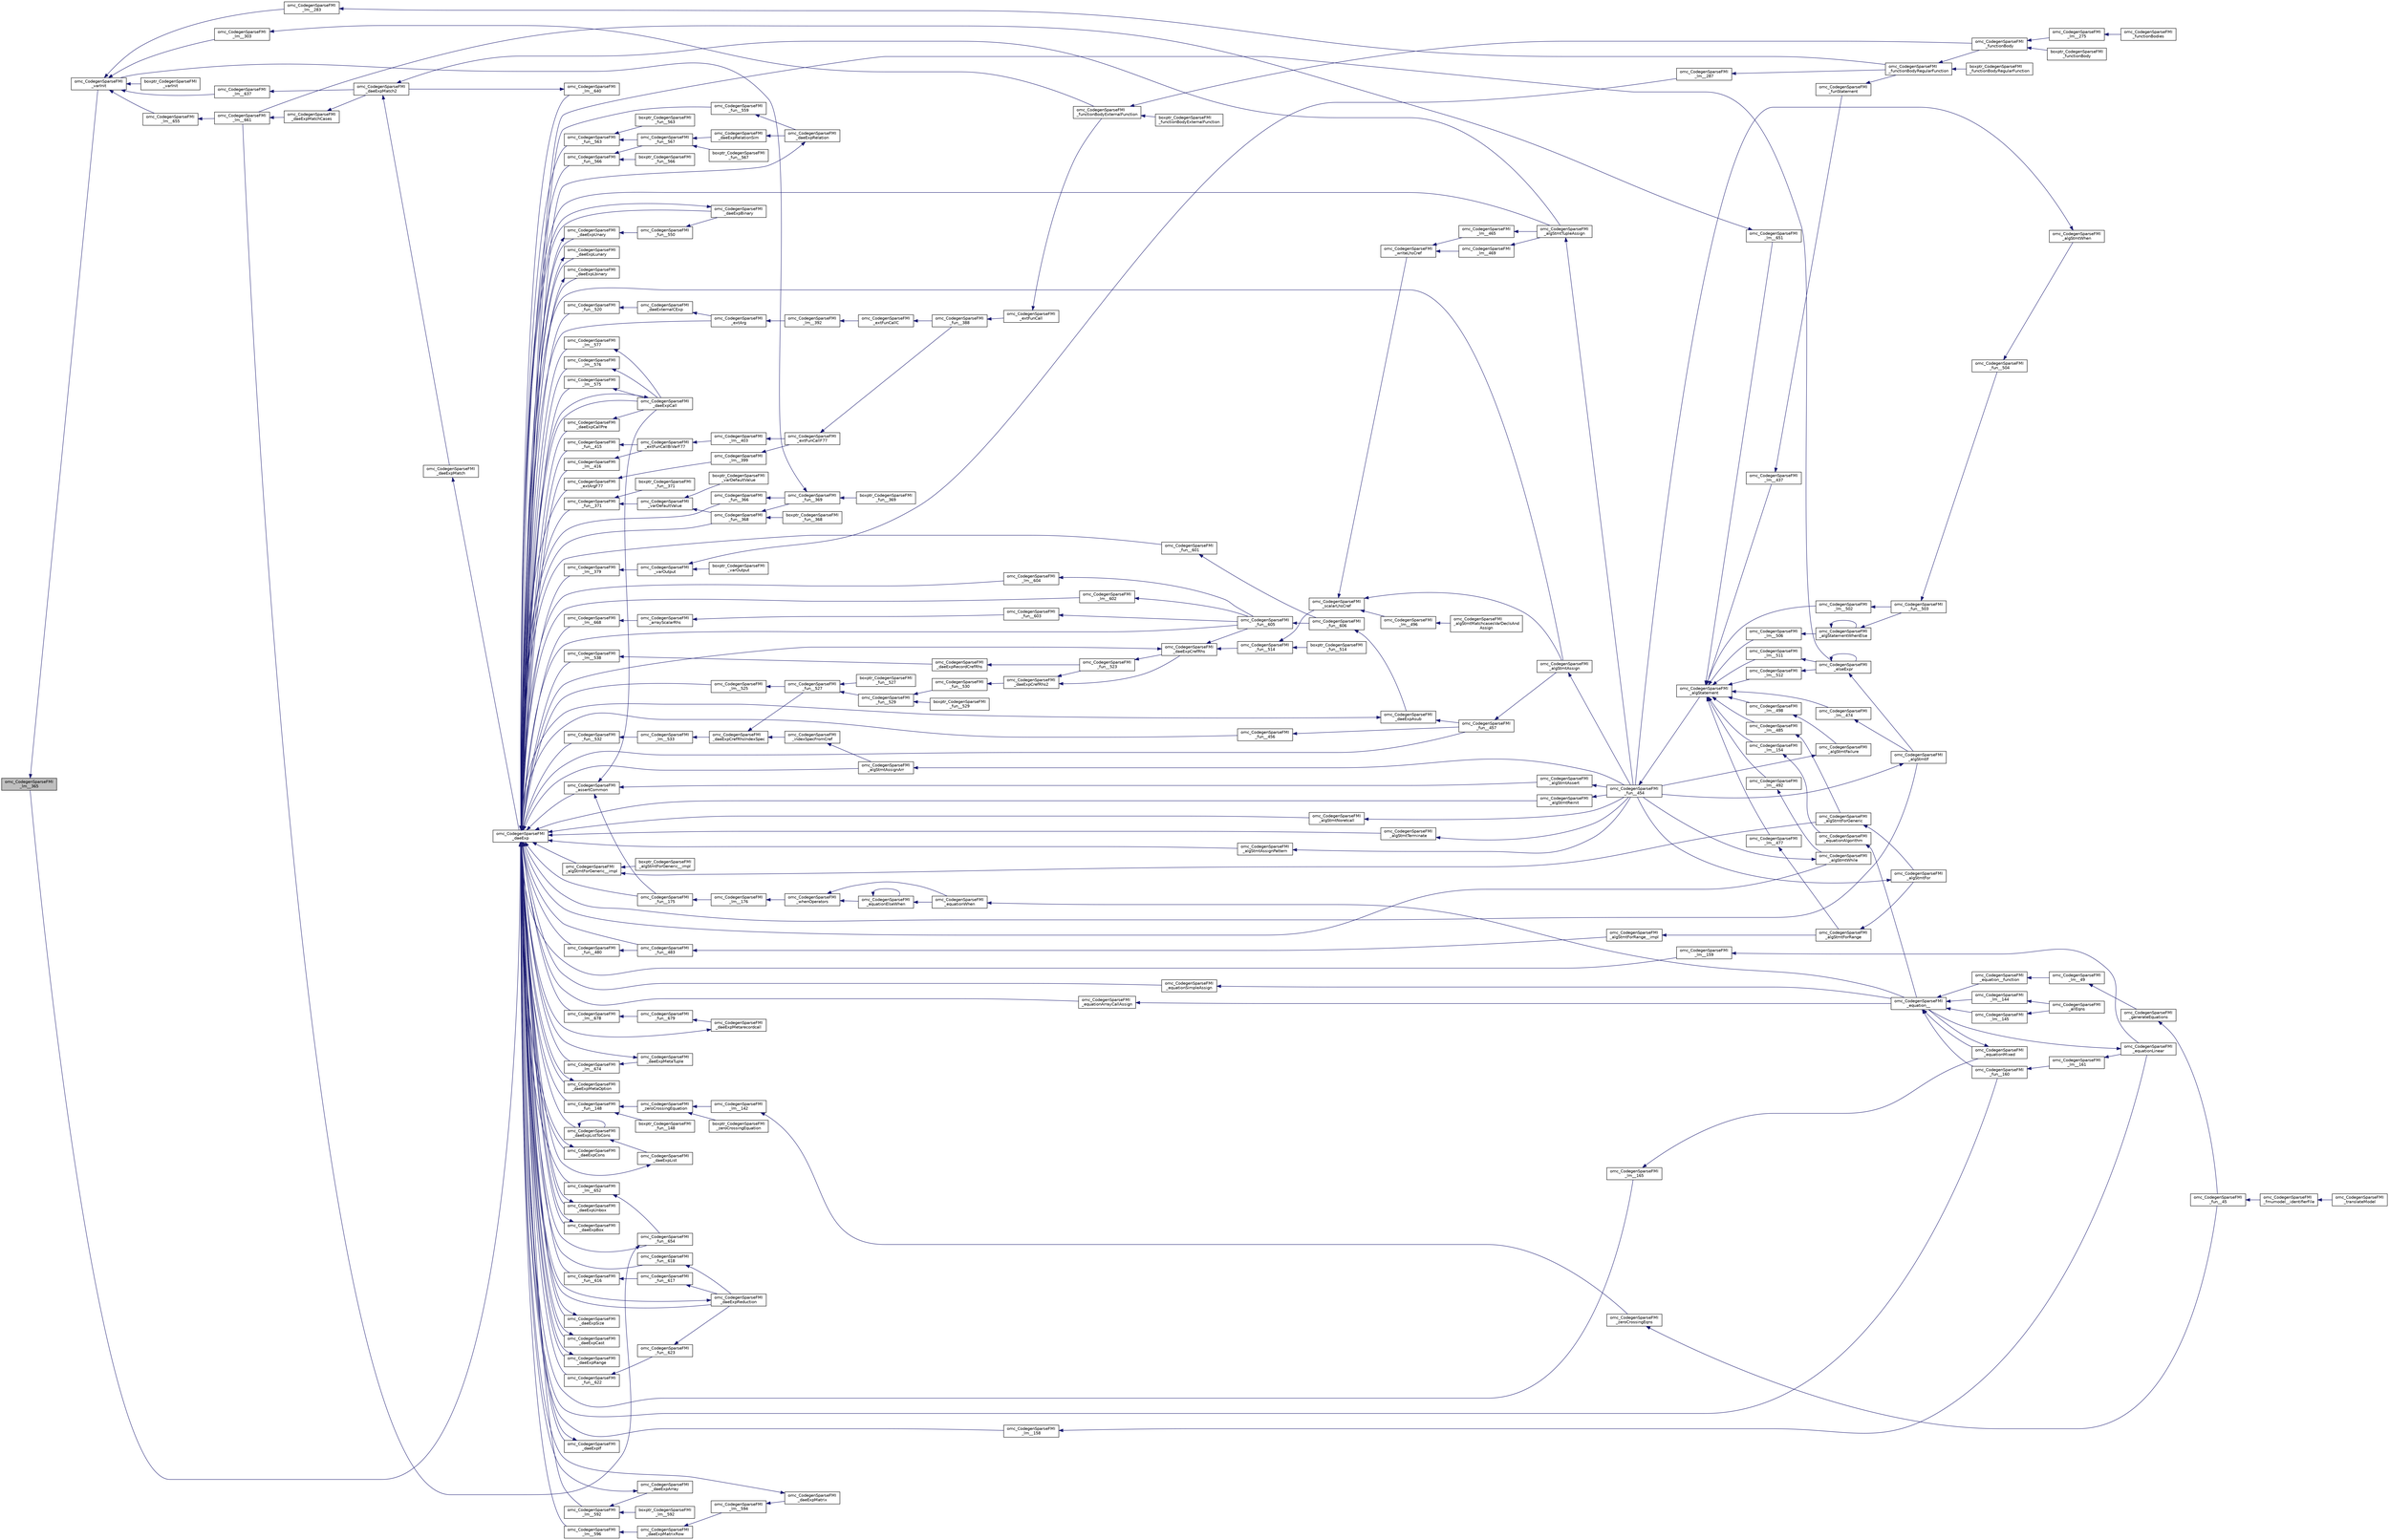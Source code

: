 digraph "omc_CodegenSparseFMI_lm__365"
{
  edge [fontname="Helvetica",fontsize="10",labelfontname="Helvetica",labelfontsize="10"];
  node [fontname="Helvetica",fontsize="10",shape=record];
  rankdir="LR";
  Node189847 [label="omc_CodegenSparseFMI\l_lm__365",height=0.2,width=0.4,color="black", fillcolor="grey75", style="filled", fontcolor="black"];
  Node189847 -> Node189848 [dir="back",color="midnightblue",fontsize="10",style="solid",fontname="Helvetica"];
  Node189848 [label="omc_CodegenSparseFMI\l_varInit",height=0.2,width=0.4,color="black", fillcolor="white", style="filled",URL="$da/d88/_codegen_sparse_f_m_i_8h.html#a10c085ba790695bef16d6fa0ad0a7d15"];
  Node189848 -> Node189849 [dir="back",color="midnightblue",fontsize="10",style="solid",fontname="Helvetica"];
  Node189849 [label="omc_CodegenSparseFMI\l_lm__655",height=0.2,width=0.4,color="black", fillcolor="white", style="filled",URL="$d1/d2e/_codegen_sparse_f_m_i_8c.html#a6b89bc9fd7a1001e767755674bcbe150"];
  Node189849 -> Node189850 [dir="back",color="midnightblue",fontsize="10",style="solid",fontname="Helvetica"];
  Node189850 [label="omc_CodegenSparseFMI\l_lm__661",height=0.2,width=0.4,color="black", fillcolor="white", style="filled",URL="$d1/d2e/_codegen_sparse_f_m_i_8c.html#af15d08c53a5b48667e16622e16e97ec5"];
  Node189850 -> Node189851 [dir="back",color="midnightblue",fontsize="10",style="solid",fontname="Helvetica"];
  Node189851 [label="omc_CodegenSparseFMI\l_daeExpMatchCases",height=0.2,width=0.4,color="black", fillcolor="white", style="filled",URL="$da/d88/_codegen_sparse_f_m_i_8h.html#a67c72be0aaa49a7a85509e1c5ab98b41"];
  Node189851 -> Node189852 [dir="back",color="midnightblue",fontsize="10",style="solid",fontname="Helvetica"];
  Node189852 [label="omc_CodegenSparseFMI\l_daeExpMatch2",height=0.2,width=0.4,color="black", fillcolor="white", style="filled",URL="$da/d88/_codegen_sparse_f_m_i_8h.html#a3d2d85eda4fc6adaf9f0a30a7a870128"];
  Node189852 -> Node189853 [dir="back",color="midnightblue",fontsize="10",style="solid",fontname="Helvetica"];
  Node189853 [label="omc_CodegenSparseFMI\l_daeExpMatch",height=0.2,width=0.4,color="black", fillcolor="white", style="filled",URL="$da/d88/_codegen_sparse_f_m_i_8h.html#a59ba01dc770311168227b0e3a87b1e1d"];
  Node189853 -> Node189854 [dir="back",color="midnightblue",fontsize="10",style="solid",fontname="Helvetica"];
  Node189854 [label="omc_CodegenSparseFMI\l_daeExp",height=0.2,width=0.4,color="black", fillcolor="white", style="filled",URL="$da/d88/_codegen_sparse_f_m_i_8h.html#ab26972f772620810838d527d8554f2ac"];
  Node189854 -> Node189855 [dir="back",color="midnightblue",fontsize="10",style="solid",fontname="Helvetica"];
  Node189855 [label="omc_CodegenSparseFMI\l_assertCommon",height=0.2,width=0.4,color="black", fillcolor="white", style="filled",URL="$da/d88/_codegen_sparse_f_m_i_8h.html#affff73cc747add47129bcbacc2d38f9a"];
  Node189855 -> Node189856 [dir="back",color="midnightblue",fontsize="10",style="solid",fontname="Helvetica"];
  Node189856 [label="omc_CodegenSparseFMI\l_daeExpCall",height=0.2,width=0.4,color="black", fillcolor="white", style="filled",URL="$da/d88/_codegen_sparse_f_m_i_8h.html#a48a7b37bcd95aafb972b82321fa96aac"];
  Node189856 -> Node189854 [dir="back",color="midnightblue",fontsize="10",style="solid",fontname="Helvetica"];
  Node189855 -> Node189857 [dir="back",color="midnightblue",fontsize="10",style="solid",fontname="Helvetica"];
  Node189857 [label="omc_CodegenSparseFMI\l_algStmtAssert",height=0.2,width=0.4,color="black", fillcolor="white", style="filled",URL="$da/d88/_codegen_sparse_f_m_i_8h.html#a6b429ec5152996a5f9279a3ddf6844b0"];
  Node189857 -> Node189858 [dir="back",color="midnightblue",fontsize="10",style="solid",fontname="Helvetica"];
  Node189858 [label="omc_CodegenSparseFMI\l_fun__454",height=0.2,width=0.4,color="black", fillcolor="white", style="filled",URL="$d1/d2e/_codegen_sparse_f_m_i_8c.html#a38506d8a286cdb1703e9653cec496244"];
  Node189858 -> Node189859 [dir="back",color="midnightblue",fontsize="10",style="solid",fontname="Helvetica"];
  Node189859 [label="omc_CodegenSparseFMI\l_algStatement",height=0.2,width=0.4,color="black", fillcolor="white", style="filled",URL="$da/d88/_codegen_sparse_f_m_i_8h.html#a5d1fbf810cfb458410c3f606dd4518d6"];
  Node189859 -> Node189860 [dir="back",color="midnightblue",fontsize="10",style="solid",fontname="Helvetica"];
  Node189860 [label="omc_CodegenSparseFMI\l_lm__651",height=0.2,width=0.4,color="black", fillcolor="white", style="filled",URL="$d1/d2e/_codegen_sparse_f_m_i_8c.html#a4601ee3bb7611f920e2f9c96c21fce8e"];
  Node189860 -> Node189850 [dir="back",color="midnightblue",fontsize="10",style="solid",fontname="Helvetica"];
  Node189859 -> Node189861 [dir="back",color="midnightblue",fontsize="10",style="solid",fontname="Helvetica"];
  Node189861 [label="omc_CodegenSparseFMI\l_lm__512",height=0.2,width=0.4,color="black", fillcolor="white", style="filled",URL="$d1/d2e/_codegen_sparse_f_m_i_8c.html#af95888dfe83bb5057d8fd4311bb02812"];
  Node189861 -> Node189862 [dir="back",color="midnightblue",fontsize="10",style="solid",fontname="Helvetica"];
  Node189862 [label="omc_CodegenSparseFMI\l_elseExpr",height=0.2,width=0.4,color="black", fillcolor="white", style="filled",URL="$da/d88/_codegen_sparse_f_m_i_8h.html#ae02994b817886c3b7f562e9552fec536"];
  Node189862 -> Node189862 [dir="back",color="midnightblue",fontsize="10",style="solid",fontname="Helvetica"];
  Node189862 -> Node189863 [dir="back",color="midnightblue",fontsize="10",style="solid",fontname="Helvetica"];
  Node189863 [label="omc_CodegenSparseFMI\l_algStmtIf",height=0.2,width=0.4,color="black", fillcolor="white", style="filled",URL="$da/d88/_codegen_sparse_f_m_i_8h.html#aa72b2ef57d1e5ee8a926acad88bf499d"];
  Node189863 -> Node189858 [dir="back",color="midnightblue",fontsize="10",style="solid",fontname="Helvetica"];
  Node189859 -> Node189864 [dir="back",color="midnightblue",fontsize="10",style="solid",fontname="Helvetica"];
  Node189864 [label="omc_CodegenSparseFMI\l_lm__511",height=0.2,width=0.4,color="black", fillcolor="white", style="filled",URL="$d1/d2e/_codegen_sparse_f_m_i_8c.html#ab0773a7f193a1fc208023bda15bcd13e"];
  Node189864 -> Node189862 [dir="back",color="midnightblue",fontsize="10",style="solid",fontname="Helvetica"];
  Node189859 -> Node189865 [dir="back",color="midnightblue",fontsize="10",style="solid",fontname="Helvetica"];
  Node189865 [label="omc_CodegenSparseFMI\l_lm__506",height=0.2,width=0.4,color="black", fillcolor="white", style="filled",URL="$d1/d2e/_codegen_sparse_f_m_i_8c.html#ab9c484cbc52677b6df8e8fb6df621cc0"];
  Node189865 -> Node189866 [dir="back",color="midnightblue",fontsize="10",style="solid",fontname="Helvetica"];
  Node189866 [label="omc_CodegenSparseFMI\l_algStatementWhenElse",height=0.2,width=0.4,color="black", fillcolor="white", style="filled",URL="$da/d88/_codegen_sparse_f_m_i_8h.html#a55c70c95b005ab4e4a668af539875303"];
  Node189866 -> Node189866 [dir="back",color="midnightblue",fontsize="10",style="solid",fontname="Helvetica"];
  Node189866 -> Node189867 [dir="back",color="midnightblue",fontsize="10",style="solid",fontname="Helvetica"];
  Node189867 [label="omc_CodegenSparseFMI\l_fun__503",height=0.2,width=0.4,color="black", fillcolor="white", style="filled",URL="$d1/d2e/_codegen_sparse_f_m_i_8c.html#a2f60622244298e4d41f2a4f51d7b6875"];
  Node189867 -> Node189868 [dir="back",color="midnightblue",fontsize="10",style="solid",fontname="Helvetica"];
  Node189868 [label="omc_CodegenSparseFMI\l_fun__504",height=0.2,width=0.4,color="black", fillcolor="white", style="filled",URL="$d1/d2e/_codegen_sparse_f_m_i_8c.html#a34c708458b1cf12fb6f5f8b4d739cfd1"];
  Node189868 -> Node189869 [dir="back",color="midnightblue",fontsize="10",style="solid",fontname="Helvetica"];
  Node189869 [label="omc_CodegenSparseFMI\l_algStmtWhen",height=0.2,width=0.4,color="black", fillcolor="white", style="filled",URL="$da/d88/_codegen_sparse_f_m_i_8h.html#a1045cff030f158d7beb1890107038b8d"];
  Node189869 -> Node189858 [dir="back",color="midnightblue",fontsize="10",style="solid",fontname="Helvetica"];
  Node189859 -> Node189870 [dir="back",color="midnightblue",fontsize="10",style="solid",fontname="Helvetica"];
  Node189870 [label="omc_CodegenSparseFMI\l_lm__502",height=0.2,width=0.4,color="black", fillcolor="white", style="filled",URL="$d1/d2e/_codegen_sparse_f_m_i_8c.html#a7b108abc44b96cb6c9ed48e243a90fad"];
  Node189870 -> Node189867 [dir="back",color="midnightblue",fontsize="10",style="solid",fontname="Helvetica"];
  Node189859 -> Node189871 [dir="back",color="midnightblue",fontsize="10",style="solid",fontname="Helvetica"];
  Node189871 [label="omc_CodegenSparseFMI\l_lm__498",height=0.2,width=0.4,color="black", fillcolor="white", style="filled",URL="$d1/d2e/_codegen_sparse_f_m_i_8c.html#a9a587324a76d2a404951bc9b392ed5cb"];
  Node189871 -> Node189872 [dir="back",color="midnightblue",fontsize="10",style="solid",fontname="Helvetica"];
  Node189872 [label="omc_CodegenSparseFMI\l_algStmtFailure",height=0.2,width=0.4,color="black", fillcolor="white", style="filled",URL="$da/d88/_codegen_sparse_f_m_i_8h.html#ad11b2d0a665f24fbe809721a52d58392"];
  Node189872 -> Node189858 [dir="back",color="midnightblue",fontsize="10",style="solid",fontname="Helvetica"];
  Node189859 -> Node189873 [dir="back",color="midnightblue",fontsize="10",style="solid",fontname="Helvetica"];
  Node189873 [label="omc_CodegenSparseFMI\l_lm__492",height=0.2,width=0.4,color="black", fillcolor="white", style="filled",URL="$d1/d2e/_codegen_sparse_f_m_i_8c.html#a72ef5dd5785e8cfbae898a4957299174"];
  Node189873 -> Node189874 [dir="back",color="midnightblue",fontsize="10",style="solid",fontname="Helvetica"];
  Node189874 [label="omc_CodegenSparseFMI\l_algStmtWhile",height=0.2,width=0.4,color="black", fillcolor="white", style="filled",URL="$da/d88/_codegen_sparse_f_m_i_8h.html#a737e817657aa616db460e3a97c2e3107"];
  Node189874 -> Node189858 [dir="back",color="midnightblue",fontsize="10",style="solid",fontname="Helvetica"];
  Node189859 -> Node189875 [dir="back",color="midnightblue",fontsize="10",style="solid",fontname="Helvetica"];
  Node189875 [label="omc_CodegenSparseFMI\l_lm__485",height=0.2,width=0.4,color="black", fillcolor="white", style="filled",URL="$d1/d2e/_codegen_sparse_f_m_i_8c.html#aaee69379b676eacca1ab73ffa0291eea"];
  Node189875 -> Node189876 [dir="back",color="midnightblue",fontsize="10",style="solid",fontname="Helvetica"];
  Node189876 [label="omc_CodegenSparseFMI\l_algStmtForGeneric",height=0.2,width=0.4,color="black", fillcolor="white", style="filled",URL="$da/d88/_codegen_sparse_f_m_i_8h.html#a15ee44d2afe47cb6295a4d916b0ca7a1"];
  Node189876 -> Node189877 [dir="back",color="midnightblue",fontsize="10",style="solid",fontname="Helvetica"];
  Node189877 [label="omc_CodegenSparseFMI\l_algStmtFor",height=0.2,width=0.4,color="black", fillcolor="white", style="filled",URL="$da/d88/_codegen_sparse_f_m_i_8h.html#a4a85a211bdd342c5634f687ac8530821"];
  Node189877 -> Node189858 [dir="back",color="midnightblue",fontsize="10",style="solid",fontname="Helvetica"];
  Node189859 -> Node189878 [dir="back",color="midnightblue",fontsize="10",style="solid",fontname="Helvetica"];
  Node189878 [label="omc_CodegenSparseFMI\l_lm__477",height=0.2,width=0.4,color="black", fillcolor="white", style="filled",URL="$d1/d2e/_codegen_sparse_f_m_i_8c.html#a2f9a22c9a97ca26efa4457a52c8310c9"];
  Node189878 -> Node189879 [dir="back",color="midnightblue",fontsize="10",style="solid",fontname="Helvetica"];
  Node189879 [label="omc_CodegenSparseFMI\l_algStmtForRange",height=0.2,width=0.4,color="black", fillcolor="white", style="filled",URL="$da/d88/_codegen_sparse_f_m_i_8h.html#aec1da676936e15ede37d5d7df69bd5d3"];
  Node189879 -> Node189877 [dir="back",color="midnightblue",fontsize="10",style="solid",fontname="Helvetica"];
  Node189859 -> Node189880 [dir="back",color="midnightblue",fontsize="10",style="solid",fontname="Helvetica"];
  Node189880 [label="omc_CodegenSparseFMI\l_lm__474",height=0.2,width=0.4,color="black", fillcolor="white", style="filled",URL="$d1/d2e/_codegen_sparse_f_m_i_8c.html#a39706f1a079b0966689768a75ddc77b3"];
  Node189880 -> Node189863 [dir="back",color="midnightblue",fontsize="10",style="solid",fontname="Helvetica"];
  Node189859 -> Node189881 [dir="back",color="midnightblue",fontsize="10",style="solid",fontname="Helvetica"];
  Node189881 [label="omc_CodegenSparseFMI\l_lm__437",height=0.2,width=0.4,color="black", fillcolor="white", style="filled",URL="$d1/d2e/_codegen_sparse_f_m_i_8c.html#a1bcb8bb8090787c8cfad3cc233eb2cbb"];
  Node189881 -> Node189882 [dir="back",color="midnightblue",fontsize="10",style="solid",fontname="Helvetica"];
  Node189882 [label="omc_CodegenSparseFMI\l_funStatement",height=0.2,width=0.4,color="black", fillcolor="white", style="filled",URL="$da/d88/_codegen_sparse_f_m_i_8h.html#a6011fbd6700693d91a736f67f7cd333a"];
  Node189882 -> Node189883 [dir="back",color="midnightblue",fontsize="10",style="solid",fontname="Helvetica"];
  Node189883 [label="omc_CodegenSparseFMI\l_functionBodyRegularFunction",height=0.2,width=0.4,color="black", fillcolor="white", style="filled",URL="$da/d88/_codegen_sparse_f_m_i_8h.html#a35f588d60d8560ad7c541738fc9bc5d0"];
  Node189883 -> Node189884 [dir="back",color="midnightblue",fontsize="10",style="solid",fontname="Helvetica"];
  Node189884 [label="boxptr_CodegenSparseFMI\l_functionBodyRegularFunction",height=0.2,width=0.4,color="black", fillcolor="white", style="filled",URL="$da/d88/_codegen_sparse_f_m_i_8h.html#ad0cd59d6ca1bf8ab02b015f235daadf1"];
  Node189883 -> Node189885 [dir="back",color="midnightblue",fontsize="10",style="solid",fontname="Helvetica"];
  Node189885 [label="omc_CodegenSparseFMI\l_functionBody",height=0.2,width=0.4,color="black", fillcolor="white", style="filled",URL="$da/d88/_codegen_sparse_f_m_i_8h.html#a8326dd08d50f77b343a0b1e9fdee90d6"];
  Node189885 -> Node189886 [dir="back",color="midnightblue",fontsize="10",style="solid",fontname="Helvetica"];
  Node189886 [label="boxptr_CodegenSparseFMI\l_functionBody",height=0.2,width=0.4,color="black", fillcolor="white", style="filled",URL="$da/d88/_codegen_sparse_f_m_i_8h.html#a1450c37977ff46f0a318f1740d46b3a2"];
  Node189885 -> Node189887 [dir="back",color="midnightblue",fontsize="10",style="solid",fontname="Helvetica"];
  Node189887 [label="omc_CodegenSparseFMI\l_lm__275",height=0.2,width=0.4,color="black", fillcolor="white", style="filled",URL="$d1/d2e/_codegen_sparse_f_m_i_8c.html#afa6f1fb10983410b266344362bafabb7"];
  Node189887 -> Node189888 [dir="back",color="midnightblue",fontsize="10",style="solid",fontname="Helvetica"];
  Node189888 [label="omc_CodegenSparseFMI\l_functionBodies",height=0.2,width=0.4,color="black", fillcolor="white", style="filled",URL="$da/d88/_codegen_sparse_f_m_i_8h.html#ad5d463f801d993e3be31d7c8963771af"];
  Node189859 -> Node189889 [dir="back",color="midnightblue",fontsize="10",style="solid",fontname="Helvetica"];
  Node189889 [label="omc_CodegenSparseFMI\l_lm__154",height=0.2,width=0.4,color="black", fillcolor="white", style="filled",URL="$d1/d2e/_codegen_sparse_f_m_i_8c.html#a1572fc969206bf7560bccaad1883519a"];
  Node189889 -> Node189890 [dir="back",color="midnightblue",fontsize="10",style="solid",fontname="Helvetica"];
  Node189890 [label="omc_CodegenSparseFMI\l_equationAlgorithm",height=0.2,width=0.4,color="black", fillcolor="white", style="filled",URL="$da/d88/_codegen_sparse_f_m_i_8h.html#adc1144a1e01b13d32f1cd272edef769f"];
  Node189890 -> Node189891 [dir="back",color="midnightblue",fontsize="10",style="solid",fontname="Helvetica"];
  Node189891 [label="omc_CodegenSparseFMI\l_equation__",height=0.2,width=0.4,color="black", fillcolor="white", style="filled",URL="$da/d88/_codegen_sparse_f_m_i_8h.html#a99f4c0cb745d02faf3615bcda104a18a"];
  Node189891 -> Node189892 [dir="back",color="midnightblue",fontsize="10",style="solid",fontname="Helvetica"];
  Node189892 [label="omc_CodegenSparseFMI\l_equationMixed",height=0.2,width=0.4,color="black", fillcolor="white", style="filled",URL="$da/d88/_codegen_sparse_f_m_i_8h.html#ac29f9768bd0d77a3e1e85ee8d33113f2"];
  Node189892 -> Node189891 [dir="back",color="midnightblue",fontsize="10",style="solid",fontname="Helvetica"];
  Node189891 -> Node189893 [dir="back",color="midnightblue",fontsize="10",style="solid",fontname="Helvetica"];
  Node189893 [label="omc_CodegenSparseFMI\l_fun__160",height=0.2,width=0.4,color="black", fillcolor="white", style="filled",URL="$d1/d2e/_codegen_sparse_f_m_i_8c.html#ae706b7e1daac9ecce083bb0f153c4537"];
  Node189893 -> Node189894 [dir="back",color="midnightblue",fontsize="10",style="solid",fontname="Helvetica"];
  Node189894 [label="omc_CodegenSparseFMI\l_lm__161",height=0.2,width=0.4,color="black", fillcolor="white", style="filled",URL="$d1/d2e/_codegen_sparse_f_m_i_8c.html#afef10b15667b5fa348e2e5474100a059"];
  Node189894 -> Node189895 [dir="back",color="midnightblue",fontsize="10",style="solid",fontname="Helvetica"];
  Node189895 [label="omc_CodegenSparseFMI\l_equationLinear",height=0.2,width=0.4,color="black", fillcolor="white", style="filled",URL="$da/d88/_codegen_sparse_f_m_i_8h.html#ae8ae758cee8e51f80c69f273ea2dead4"];
  Node189895 -> Node189891 [dir="back",color="midnightblue",fontsize="10",style="solid",fontname="Helvetica"];
  Node189891 -> Node189896 [dir="back",color="midnightblue",fontsize="10",style="solid",fontname="Helvetica"];
  Node189896 [label="omc_CodegenSparseFMI\l_lm__145",height=0.2,width=0.4,color="black", fillcolor="white", style="filled",URL="$d1/d2e/_codegen_sparse_f_m_i_8c.html#a482b9fe4a2cf1170ba37c04cbeeba56b"];
  Node189896 -> Node189897 [dir="back",color="midnightblue",fontsize="10",style="solid",fontname="Helvetica"];
  Node189897 [label="omc_CodegenSparseFMI\l_allEqns",height=0.2,width=0.4,color="black", fillcolor="white", style="filled",URL="$da/d88/_codegen_sparse_f_m_i_8h.html#a94fa0652e8d98e8869394cc988af391b"];
  Node189891 -> Node189898 [dir="back",color="midnightblue",fontsize="10",style="solid",fontname="Helvetica"];
  Node189898 [label="omc_CodegenSparseFMI\l_lm__144",height=0.2,width=0.4,color="black", fillcolor="white", style="filled",URL="$d1/d2e/_codegen_sparse_f_m_i_8c.html#a53bc84287c3730b73c523380ca378dcf"];
  Node189898 -> Node189897 [dir="back",color="midnightblue",fontsize="10",style="solid",fontname="Helvetica"];
  Node189891 -> Node189899 [dir="back",color="midnightblue",fontsize="10",style="solid",fontname="Helvetica"];
  Node189899 [label="omc_CodegenSparseFMI\l_equation__function",height=0.2,width=0.4,color="black", fillcolor="white", style="filled",URL="$da/d88/_codegen_sparse_f_m_i_8h.html#a3b6d78478d2920ade27380933feef664"];
  Node189899 -> Node189900 [dir="back",color="midnightblue",fontsize="10",style="solid",fontname="Helvetica"];
  Node189900 [label="omc_CodegenSparseFMI\l_lm__49",height=0.2,width=0.4,color="black", fillcolor="white", style="filled",URL="$d1/d2e/_codegen_sparse_f_m_i_8c.html#afd950130e5951ce5d9b078504b8e5445"];
  Node189900 -> Node189901 [dir="back",color="midnightblue",fontsize="10",style="solid",fontname="Helvetica"];
  Node189901 [label="omc_CodegenSparseFMI\l_generateEquations",height=0.2,width=0.4,color="black", fillcolor="white", style="filled",URL="$da/d88/_codegen_sparse_f_m_i_8h.html#a944e50c37aa93fa6e9c540a7d9a7f671"];
  Node189901 -> Node189902 [dir="back",color="midnightblue",fontsize="10",style="solid",fontname="Helvetica"];
  Node189902 [label="omc_CodegenSparseFMI\l_fun__45",height=0.2,width=0.4,color="black", fillcolor="white", style="filled",URL="$d1/d2e/_codegen_sparse_f_m_i_8c.html#a33c397eee4567dbaf5269d88f9ea50f2"];
  Node189902 -> Node189903 [dir="back",color="midnightblue",fontsize="10",style="solid",fontname="Helvetica"];
  Node189903 [label="omc_CodegenSparseFMI\l_fmumodel__identifierFile",height=0.2,width=0.4,color="black", fillcolor="white", style="filled",URL="$da/d88/_codegen_sparse_f_m_i_8h.html#a0d704247081fbb1f268bdd5ae5d7f3f3"];
  Node189903 -> Node189904 [dir="back",color="midnightblue",fontsize="10",style="solid",fontname="Helvetica"];
  Node189904 [label="omc_CodegenSparseFMI\l_translateModel",height=0.2,width=0.4,color="black", fillcolor="white", style="filled",URL="$da/d88/_codegen_sparse_f_m_i_8h.html#a6e115544fcae7968ab9fa00a0ea17b1d"];
  Node189855 -> Node189905 [dir="back",color="midnightblue",fontsize="10",style="solid",fontname="Helvetica"];
  Node189905 [label="omc_CodegenSparseFMI\l_fun__175",height=0.2,width=0.4,color="black", fillcolor="white", style="filled",URL="$d1/d2e/_codegen_sparse_f_m_i_8c.html#ae71d3dbce84027f4da25d630128e9f06"];
  Node189905 -> Node189906 [dir="back",color="midnightblue",fontsize="10",style="solid",fontname="Helvetica"];
  Node189906 [label="omc_CodegenSparseFMI\l_lm__176",height=0.2,width=0.4,color="black", fillcolor="white", style="filled",URL="$d1/d2e/_codegen_sparse_f_m_i_8c.html#a3aab67e796da3718ac21ae4e0b10522b"];
  Node189906 -> Node189907 [dir="back",color="midnightblue",fontsize="10",style="solid",fontname="Helvetica"];
  Node189907 [label="omc_CodegenSparseFMI\l_whenOperators",height=0.2,width=0.4,color="black", fillcolor="white", style="filled",URL="$da/d88/_codegen_sparse_f_m_i_8h.html#aaa56a6cbe937c9e43604fbefcddc43d4"];
  Node189907 -> Node189908 [dir="back",color="midnightblue",fontsize="10",style="solid",fontname="Helvetica"];
  Node189908 [label="omc_CodegenSparseFMI\l_equationElseWhen",height=0.2,width=0.4,color="black", fillcolor="white", style="filled",URL="$da/d88/_codegen_sparse_f_m_i_8h.html#a9252f94be6a8d4db5d542a2a30867d21"];
  Node189908 -> Node189908 [dir="back",color="midnightblue",fontsize="10",style="solid",fontname="Helvetica"];
  Node189908 -> Node189909 [dir="back",color="midnightblue",fontsize="10",style="solid",fontname="Helvetica"];
  Node189909 [label="omc_CodegenSparseFMI\l_equationWhen",height=0.2,width=0.4,color="black", fillcolor="white", style="filled",URL="$da/d88/_codegen_sparse_f_m_i_8h.html#a182b50d619540de019adbeb9053f85d2"];
  Node189909 -> Node189891 [dir="back",color="midnightblue",fontsize="10",style="solid",fontname="Helvetica"];
  Node189907 -> Node189909 [dir="back",color="midnightblue",fontsize="10",style="solid",fontname="Helvetica"];
  Node189854 -> Node189910 [dir="back",color="midnightblue",fontsize="10",style="solid",fontname="Helvetica"];
  Node189910 [label="omc_CodegenSparseFMI\l_algStmtAssignPattern",height=0.2,width=0.4,color="black", fillcolor="white", style="filled",URL="$da/d88/_codegen_sparse_f_m_i_8h.html#aa769cf6a279946c8484ba60efafa1bc7"];
  Node189910 -> Node189858 [dir="back",color="midnightblue",fontsize="10",style="solid",fontname="Helvetica"];
  Node189854 -> Node189911 [dir="back",color="midnightblue",fontsize="10",style="solid",fontname="Helvetica"];
  Node189911 [label="omc_CodegenSparseFMI\l_lm__678",height=0.2,width=0.4,color="black", fillcolor="white", style="filled",URL="$d1/d2e/_codegen_sparse_f_m_i_8c.html#a128c47290974b3ffbcea043e82979943"];
  Node189911 -> Node189912 [dir="back",color="midnightblue",fontsize="10",style="solid",fontname="Helvetica"];
  Node189912 [label="omc_CodegenSparseFMI\l_fun__679",height=0.2,width=0.4,color="black", fillcolor="white", style="filled",URL="$d1/d2e/_codegen_sparse_f_m_i_8c.html#a2365ba198f39b872daa06cc5d23c6252"];
  Node189912 -> Node189913 [dir="back",color="midnightblue",fontsize="10",style="solid",fontname="Helvetica"];
  Node189913 [label="omc_CodegenSparseFMI\l_daeExpMetarecordcall",height=0.2,width=0.4,color="black", fillcolor="white", style="filled",URL="$da/d88/_codegen_sparse_f_m_i_8h.html#af4d3cdaeb7380d8a65146e12030c5c0e"];
  Node189913 -> Node189854 [dir="back",color="midnightblue",fontsize="10",style="solid",fontname="Helvetica"];
  Node189854 -> Node189914 [dir="back",color="midnightblue",fontsize="10",style="solid",fontname="Helvetica"];
  Node189914 [label="omc_CodegenSparseFMI\l_daeExpMetaOption",height=0.2,width=0.4,color="black", fillcolor="white", style="filled",URL="$da/d88/_codegen_sparse_f_m_i_8h.html#ae536b39241762561555271004c37440e"];
  Node189914 -> Node189854 [dir="back",color="midnightblue",fontsize="10",style="solid",fontname="Helvetica"];
  Node189854 -> Node189915 [dir="back",color="midnightblue",fontsize="10",style="solid",fontname="Helvetica"];
  Node189915 [label="omc_CodegenSparseFMI\l_lm__674",height=0.2,width=0.4,color="black", fillcolor="white", style="filled",URL="$d1/d2e/_codegen_sparse_f_m_i_8c.html#ad52f1b672015908228e495a9b9ff40ca"];
  Node189915 -> Node189916 [dir="back",color="midnightblue",fontsize="10",style="solid",fontname="Helvetica"];
  Node189916 [label="omc_CodegenSparseFMI\l_daeExpMetaTuple",height=0.2,width=0.4,color="black", fillcolor="white", style="filled",URL="$da/d88/_codegen_sparse_f_m_i_8h.html#a37dab4d4c7bc7fd838505c060a8b9049"];
  Node189916 -> Node189854 [dir="back",color="midnightblue",fontsize="10",style="solid",fontname="Helvetica"];
  Node189854 -> Node189917 [dir="back",color="midnightblue",fontsize="10",style="solid",fontname="Helvetica"];
  Node189917 [label="omc_CodegenSparseFMI\l_daeExpCons",height=0.2,width=0.4,color="black", fillcolor="white", style="filled",URL="$da/d88/_codegen_sparse_f_m_i_8h.html#ab881b9f7dbddb69fe91bb74c9c5c54c1"];
  Node189917 -> Node189854 [dir="back",color="midnightblue",fontsize="10",style="solid",fontname="Helvetica"];
  Node189854 -> Node189918 [dir="back",color="midnightblue",fontsize="10",style="solid",fontname="Helvetica"];
  Node189918 [label="omc_CodegenSparseFMI\l_daeExpListToCons",height=0.2,width=0.4,color="black", fillcolor="white", style="filled",URL="$da/d88/_codegen_sparse_f_m_i_8h.html#a1d1ae6cb82e69292e58b8c65e002ea55"];
  Node189918 -> Node189918 [dir="back",color="midnightblue",fontsize="10",style="solid",fontname="Helvetica"];
  Node189918 -> Node189919 [dir="back",color="midnightblue",fontsize="10",style="solid",fontname="Helvetica"];
  Node189919 [label="omc_CodegenSparseFMI\l_daeExpList",height=0.2,width=0.4,color="black", fillcolor="white", style="filled",URL="$da/d88/_codegen_sparse_f_m_i_8h.html#a2f666b582c610d5c8b23988ecba9664b"];
  Node189919 -> Node189854 [dir="back",color="midnightblue",fontsize="10",style="solid",fontname="Helvetica"];
  Node189854 -> Node189920 [dir="back",color="midnightblue",fontsize="10",style="solid",fontname="Helvetica"];
  Node189920 [label="omc_CodegenSparseFMI\l_lm__668",height=0.2,width=0.4,color="black", fillcolor="white", style="filled",URL="$d1/d2e/_codegen_sparse_f_m_i_8c.html#a76351725b41da0af498aadf54b92c275"];
  Node189920 -> Node189921 [dir="back",color="midnightblue",fontsize="10",style="solid",fontname="Helvetica"];
  Node189921 [label="omc_CodegenSparseFMI\l_arrayScalarRhs",height=0.2,width=0.4,color="black", fillcolor="white", style="filled",URL="$da/d88/_codegen_sparse_f_m_i_8h.html#ab4de96fd8fb5647ef325ca122a4753f3"];
  Node189921 -> Node189922 [dir="back",color="midnightblue",fontsize="10",style="solid",fontname="Helvetica"];
  Node189922 [label="omc_CodegenSparseFMI\l_fun__603",height=0.2,width=0.4,color="black", fillcolor="white", style="filled",URL="$d1/d2e/_codegen_sparse_f_m_i_8c.html#adbd2857da6df0e479b3bd77c5b7a8f7d"];
  Node189922 -> Node189923 [dir="back",color="midnightblue",fontsize="10",style="solid",fontname="Helvetica"];
  Node189923 [label="omc_CodegenSparseFMI\l_fun__605",height=0.2,width=0.4,color="black", fillcolor="white", style="filled",URL="$d1/d2e/_codegen_sparse_f_m_i_8c.html#a9bd0f333ed74be93d8bd6468cde56736"];
  Node189923 -> Node189924 [dir="back",color="midnightblue",fontsize="10",style="solid",fontname="Helvetica"];
  Node189924 [label="omc_CodegenSparseFMI\l_fun__606",height=0.2,width=0.4,color="black", fillcolor="white", style="filled",URL="$d1/d2e/_codegen_sparse_f_m_i_8c.html#a57e7ee8cc6cf0e5de142a92a92caf6d0"];
  Node189924 -> Node189925 [dir="back",color="midnightblue",fontsize="10",style="solid",fontname="Helvetica"];
  Node189925 [label="omc_CodegenSparseFMI\l_daeExpAsub",height=0.2,width=0.4,color="black", fillcolor="white", style="filled",URL="$da/d88/_codegen_sparse_f_m_i_8h.html#ab042430b0f630bd548c9122206a41a76"];
  Node189925 -> Node189854 [dir="back",color="midnightblue",fontsize="10",style="solid",fontname="Helvetica"];
  Node189925 -> Node189926 [dir="back",color="midnightblue",fontsize="10",style="solid",fontname="Helvetica"];
  Node189926 [label="omc_CodegenSparseFMI\l_fun__457",height=0.2,width=0.4,color="black", fillcolor="white", style="filled",URL="$d1/d2e/_codegen_sparse_f_m_i_8c.html#a9a66843f2c8f85ed8a0e89829eadf41b"];
  Node189926 -> Node189927 [dir="back",color="midnightblue",fontsize="10",style="solid",fontname="Helvetica"];
  Node189927 [label="omc_CodegenSparseFMI\l_algStmtAssign",height=0.2,width=0.4,color="black", fillcolor="white", style="filled",URL="$da/d88/_codegen_sparse_f_m_i_8h.html#a1c3cbb22c2453d6b93e5a19e87126639"];
  Node189927 -> Node189858 [dir="back",color="midnightblue",fontsize="10",style="solid",fontname="Helvetica"];
  Node189854 -> Node189928 [dir="back",color="midnightblue",fontsize="10",style="solid",fontname="Helvetica"];
  Node189928 [label="omc_CodegenSparseFMI\l_daeExpUnbox",height=0.2,width=0.4,color="black", fillcolor="white", style="filled",URL="$da/d88/_codegen_sparse_f_m_i_8h.html#ad8a93ec5bfec6454d268e95a82bf96b8"];
  Node189928 -> Node189854 [dir="back",color="midnightblue",fontsize="10",style="solid",fontname="Helvetica"];
  Node189854 -> Node189929 [dir="back",color="midnightblue",fontsize="10",style="solid",fontname="Helvetica"];
  Node189929 [label="omc_CodegenSparseFMI\l_daeExpBox",height=0.2,width=0.4,color="black", fillcolor="white", style="filled",URL="$da/d88/_codegen_sparse_f_m_i_8h.html#a39dc1615a535b01d20db9b87fc607d3c"];
  Node189929 -> Node189854 [dir="back",color="midnightblue",fontsize="10",style="solid",fontname="Helvetica"];
  Node189854 -> Node189930 [dir="back",color="midnightblue",fontsize="10",style="solid",fontname="Helvetica"];
  Node189930 [label="omc_CodegenSparseFMI\l_fun__654",height=0.2,width=0.4,color="black", fillcolor="white", style="filled",URL="$d1/d2e/_codegen_sparse_f_m_i_8c.html#a779418d021f2bf6e5e05257271d6512f"];
  Node189930 -> Node189850 [dir="back",color="midnightblue",fontsize="10",style="solid",fontname="Helvetica"];
  Node189854 -> Node189931 [dir="back",color="midnightblue",fontsize="10",style="solid",fontname="Helvetica"];
  Node189931 [label="omc_CodegenSparseFMI\l_lm__652",height=0.2,width=0.4,color="black", fillcolor="white", style="filled",URL="$d1/d2e/_codegen_sparse_f_m_i_8c.html#afb77daba20dc13d99f8916228d277ad2"];
  Node189931 -> Node189930 [dir="back",color="midnightblue",fontsize="10",style="solid",fontname="Helvetica"];
  Node189854 -> Node189932 [dir="back",color="midnightblue",fontsize="10",style="solid",fontname="Helvetica"];
  Node189932 [label="omc_CodegenSparseFMI\l_lm__640",height=0.2,width=0.4,color="black", fillcolor="white", style="filled",URL="$d1/d2e/_codegen_sparse_f_m_i_8c.html#ab7ae5141c274871c57b0fb912e7ddaf7"];
  Node189932 -> Node189852 [dir="back",color="midnightblue",fontsize="10",style="solid",fontname="Helvetica"];
  Node189854 -> Node189933 [dir="back",color="midnightblue",fontsize="10",style="solid",fontname="Helvetica"];
  Node189933 [label="omc_CodegenSparseFMI\l_daeExpReduction",height=0.2,width=0.4,color="black", fillcolor="white", style="filled",URL="$da/d88/_codegen_sparse_f_m_i_8h.html#a215e1cfa638090eb2c87b8d31be99cf0"];
  Node189933 -> Node189854 [dir="back",color="midnightblue",fontsize="10",style="solid",fontname="Helvetica"];
  Node189854 -> Node189934 [dir="back",color="midnightblue",fontsize="10",style="solid",fontname="Helvetica"];
  Node189934 [label="omc_CodegenSparseFMI\l_fun__622",height=0.2,width=0.4,color="black", fillcolor="white", style="filled",URL="$d1/d2e/_codegen_sparse_f_m_i_8c.html#ae5c95b0ba06e68ed18a5d60da4cda046"];
  Node189934 -> Node189935 [dir="back",color="midnightblue",fontsize="10",style="solid",fontname="Helvetica"];
  Node189935 [label="omc_CodegenSparseFMI\l_fun__623",height=0.2,width=0.4,color="black", fillcolor="white", style="filled",URL="$d1/d2e/_codegen_sparse_f_m_i_8c.html#ad252a6b0c4628a8f587fbfdf6b702226"];
  Node189935 -> Node189933 [dir="back",color="midnightblue",fontsize="10",style="solid",fontname="Helvetica"];
  Node189854 -> Node189936 [dir="back",color="midnightblue",fontsize="10",style="solid",fontname="Helvetica"];
  Node189936 [label="omc_CodegenSparseFMI\l_fun__618",height=0.2,width=0.4,color="black", fillcolor="white", style="filled",URL="$d1/d2e/_codegen_sparse_f_m_i_8c.html#a6b9efcf5bb1e83e9d6d64821e5b15530"];
  Node189936 -> Node189933 [dir="back",color="midnightblue",fontsize="10",style="solid",fontname="Helvetica"];
  Node189854 -> Node189937 [dir="back",color="midnightblue",fontsize="10",style="solid",fontname="Helvetica"];
  Node189937 [label="omc_CodegenSparseFMI\l_fun__616",height=0.2,width=0.4,color="black", fillcolor="white", style="filled",URL="$d1/d2e/_codegen_sparse_f_m_i_8c.html#a635859e8c511453505953fab612853b3"];
  Node189937 -> Node189938 [dir="back",color="midnightblue",fontsize="10",style="solid",fontname="Helvetica"];
  Node189938 [label="omc_CodegenSparseFMI\l_fun__617",height=0.2,width=0.4,color="black", fillcolor="white", style="filled",URL="$d1/d2e/_codegen_sparse_f_m_i_8c.html#aa08069808fe588458678d9549eb3b245"];
  Node189938 -> Node189933 [dir="back",color="midnightblue",fontsize="10",style="solid",fontname="Helvetica"];
  Node189854 -> Node189939 [dir="back",color="midnightblue",fontsize="10",style="solid",fontname="Helvetica"];
  Node189939 [label="omc_CodegenSparseFMI\l_daeExpSize",height=0.2,width=0.4,color="black", fillcolor="white", style="filled",URL="$da/d88/_codegen_sparse_f_m_i_8h.html#a65806134dc2b86c56ad13bd542641799"];
  Node189939 -> Node189854 [dir="back",color="midnightblue",fontsize="10",style="solid",fontname="Helvetica"];
  Node189854 -> Node189940 [dir="back",color="midnightblue",fontsize="10",style="solid",fontname="Helvetica"];
  Node189940 [label="omc_CodegenSparseFMI\l_daeExpCallPre",height=0.2,width=0.4,color="black", fillcolor="white", style="filled",URL="$da/d88/_codegen_sparse_f_m_i_8h.html#a14fa316eb180ca150badd71a2b426953"];
  Node189940 -> Node189856 [dir="back",color="midnightblue",fontsize="10",style="solid",fontname="Helvetica"];
  Node189854 -> Node189923 [dir="back",color="midnightblue",fontsize="10",style="solid",fontname="Helvetica"];
  Node189854 -> Node189941 [dir="back",color="midnightblue",fontsize="10",style="solid",fontname="Helvetica"];
  Node189941 [label="omc_CodegenSparseFMI\l_lm__604",height=0.2,width=0.4,color="black", fillcolor="white", style="filled",URL="$d1/d2e/_codegen_sparse_f_m_i_8c.html#a1ea19ba89eb6b92706330d280b4a28c4"];
  Node189941 -> Node189923 [dir="back",color="midnightblue",fontsize="10",style="solid",fontname="Helvetica"];
  Node189854 -> Node189942 [dir="back",color="midnightblue",fontsize="10",style="solid",fontname="Helvetica"];
  Node189942 [label="omc_CodegenSparseFMI\l_lm__602",height=0.2,width=0.4,color="black", fillcolor="white", style="filled",URL="$d1/d2e/_codegen_sparse_f_m_i_8c.html#a033ed9fe3cb36fea59e62007c6a4d090"];
  Node189942 -> Node189923 [dir="back",color="midnightblue",fontsize="10",style="solid",fontname="Helvetica"];
  Node189854 -> Node189943 [dir="back",color="midnightblue",fontsize="10",style="solid",fontname="Helvetica"];
  Node189943 [label="omc_CodegenSparseFMI\l_fun__601",height=0.2,width=0.4,color="black", fillcolor="white", style="filled",URL="$d1/d2e/_codegen_sparse_f_m_i_8c.html#a7e7064f5d085e776607bd7e91ba97557"];
  Node189943 -> Node189924 [dir="back",color="midnightblue",fontsize="10",style="solid",fontname="Helvetica"];
  Node189854 -> Node189944 [dir="back",color="midnightblue",fontsize="10",style="solid",fontname="Helvetica"];
  Node189944 [label="omc_CodegenSparseFMI\l_daeExpCast",height=0.2,width=0.4,color="black", fillcolor="white", style="filled",URL="$da/d88/_codegen_sparse_f_m_i_8h.html#a4925df985f63c7b864fc53ff465f925e"];
  Node189944 -> Node189854 [dir="back",color="midnightblue",fontsize="10",style="solid",fontname="Helvetica"];
  Node189854 -> Node189945 [dir="back",color="midnightblue",fontsize="10",style="solid",fontname="Helvetica"];
  Node189945 [label="omc_CodegenSparseFMI\l_daeExpRange",height=0.2,width=0.4,color="black", fillcolor="white", style="filled",URL="$da/d88/_codegen_sparse_f_m_i_8h.html#ab06fb091af14bb2ea0472c05fb26c075"];
  Node189945 -> Node189854 [dir="back",color="midnightblue",fontsize="10",style="solid",fontname="Helvetica"];
  Node189854 -> Node189946 [dir="back",color="midnightblue",fontsize="10",style="solid",fontname="Helvetica"];
  Node189946 [label="omc_CodegenSparseFMI\l_lm__596",height=0.2,width=0.4,color="black", fillcolor="white", style="filled",URL="$d1/d2e/_codegen_sparse_f_m_i_8c.html#a14d5df57654fa55b92d5aff9036ec0ab"];
  Node189946 -> Node189947 [dir="back",color="midnightblue",fontsize="10",style="solid",fontname="Helvetica"];
  Node189947 [label="omc_CodegenSparseFMI\l_daeExpMatrixRow",height=0.2,width=0.4,color="black", fillcolor="white", style="filled",URL="$da/d88/_codegen_sparse_f_m_i_8h.html#aaa8e0e4a311cbf73da7a14c47f4570ac"];
  Node189947 -> Node189948 [dir="back",color="midnightblue",fontsize="10",style="solid",fontname="Helvetica"];
  Node189948 [label="omc_CodegenSparseFMI\l_lm__594",height=0.2,width=0.4,color="black", fillcolor="white", style="filled",URL="$d1/d2e/_codegen_sparse_f_m_i_8c.html#a6851ce9fae595fa7b523b79ce247f9ea"];
  Node189948 -> Node189949 [dir="back",color="midnightblue",fontsize="10",style="solid",fontname="Helvetica"];
  Node189949 [label="omc_CodegenSparseFMI\l_daeExpMatrix",height=0.2,width=0.4,color="black", fillcolor="white", style="filled",URL="$da/d88/_codegen_sparse_f_m_i_8h.html#a6f74e3aeec53ec03a5f219a12576dca4"];
  Node189949 -> Node189854 [dir="back",color="midnightblue",fontsize="10",style="solid",fontname="Helvetica"];
  Node189854 -> Node189950 [dir="back",color="midnightblue",fontsize="10",style="solid",fontname="Helvetica"];
  Node189950 [label="omc_CodegenSparseFMI\l_lm__592",height=0.2,width=0.4,color="black", fillcolor="white", style="filled",URL="$d1/d2e/_codegen_sparse_f_m_i_8c.html#a2e9ed496758b97468e8f6941914f675c"];
  Node189950 -> Node189951 [dir="back",color="midnightblue",fontsize="10",style="solid",fontname="Helvetica"];
  Node189951 [label="omc_CodegenSparseFMI\l_daeExpArray",height=0.2,width=0.4,color="black", fillcolor="white", style="filled",URL="$da/d88/_codegen_sparse_f_m_i_8h.html#a88f664ab98fd5d6d05ad0e1958fa159f"];
  Node189951 -> Node189854 [dir="back",color="midnightblue",fontsize="10",style="solid",fontname="Helvetica"];
  Node189950 -> Node189952 [dir="back",color="midnightblue",fontsize="10",style="solid",fontname="Helvetica"];
  Node189952 [label="boxptr_CodegenSparseFMI\l_lm__592",height=0.2,width=0.4,color="black", fillcolor="white", style="filled",URL="$d1/d2e/_codegen_sparse_f_m_i_8c.html#a14367956a97e5e5449a9ee418310e77f"];
  Node189854 -> Node189856 [dir="back",color="midnightblue",fontsize="10",style="solid",fontname="Helvetica"];
  Node189854 -> Node189953 [dir="back",color="midnightblue",fontsize="10",style="solid",fontname="Helvetica"];
  Node189953 [label="omc_CodegenSparseFMI\l_lm__577",height=0.2,width=0.4,color="black", fillcolor="white", style="filled",URL="$d1/d2e/_codegen_sparse_f_m_i_8c.html#aa4835158f163790c1f9e865fa1b20423"];
  Node189953 -> Node189856 [dir="back",color="midnightblue",fontsize="10",style="solid",fontname="Helvetica"];
  Node189854 -> Node189954 [dir="back",color="midnightblue",fontsize="10",style="solid",fontname="Helvetica"];
  Node189954 [label="omc_CodegenSparseFMI\l_lm__576",height=0.2,width=0.4,color="black", fillcolor="white", style="filled",URL="$d1/d2e/_codegen_sparse_f_m_i_8c.html#a40ec6104238226b95ab6a66b9cfeebaf"];
  Node189954 -> Node189856 [dir="back",color="midnightblue",fontsize="10",style="solid",fontname="Helvetica"];
  Node189854 -> Node189955 [dir="back",color="midnightblue",fontsize="10",style="solid",fontname="Helvetica"];
  Node189955 [label="omc_CodegenSparseFMI\l_lm__575",height=0.2,width=0.4,color="black", fillcolor="white", style="filled",URL="$d1/d2e/_codegen_sparse_f_m_i_8c.html#a88ecf3a6232cff443bc5d54993d50fc8"];
  Node189955 -> Node189856 [dir="back",color="midnightblue",fontsize="10",style="solid",fontname="Helvetica"];
  Node189854 -> Node189956 [dir="back",color="midnightblue",fontsize="10",style="solid",fontname="Helvetica"];
  Node189956 [label="omc_CodegenSparseFMI\l_daeExpIf",height=0.2,width=0.4,color="black", fillcolor="white", style="filled",URL="$da/d88/_codegen_sparse_f_m_i_8h.html#adab7f987725ccb3a03744e1de01d4c79"];
  Node189956 -> Node189854 [dir="back",color="midnightblue",fontsize="10",style="solid",fontname="Helvetica"];
  Node189854 -> Node189957 [dir="back",color="midnightblue",fontsize="10",style="solid",fontname="Helvetica"];
  Node189957 [label="omc_CodegenSparseFMI\l_fun__566",height=0.2,width=0.4,color="black", fillcolor="white", style="filled",URL="$d1/d2e/_codegen_sparse_f_m_i_8c.html#ad34858a04dcb80cd422869b85ac7c18d"];
  Node189957 -> Node189958 [dir="back",color="midnightblue",fontsize="10",style="solid",fontname="Helvetica"];
  Node189958 [label="omc_CodegenSparseFMI\l_fun__567",height=0.2,width=0.4,color="black", fillcolor="white", style="filled",URL="$d1/d2e/_codegen_sparse_f_m_i_8c.html#aef7d2649f8ac06f68ee746f6547d3e38"];
  Node189958 -> Node189959 [dir="back",color="midnightblue",fontsize="10",style="solid",fontname="Helvetica"];
  Node189959 [label="omc_CodegenSparseFMI\l_daeExpRelationSim",height=0.2,width=0.4,color="black", fillcolor="white", style="filled",URL="$da/d88/_codegen_sparse_f_m_i_8h.html#af7a4eaffacd2294a72d4d75d8c1c750d"];
  Node189959 -> Node189960 [dir="back",color="midnightblue",fontsize="10",style="solid",fontname="Helvetica"];
  Node189960 [label="omc_CodegenSparseFMI\l_daeExpRelation",height=0.2,width=0.4,color="black", fillcolor="white", style="filled",URL="$da/d88/_codegen_sparse_f_m_i_8h.html#af5c266092524f9c43b3e5ed60bde1598"];
  Node189960 -> Node189854 [dir="back",color="midnightblue",fontsize="10",style="solid",fontname="Helvetica"];
  Node189958 -> Node189961 [dir="back",color="midnightblue",fontsize="10",style="solid",fontname="Helvetica"];
  Node189961 [label="boxptr_CodegenSparseFMI\l_fun__567",height=0.2,width=0.4,color="black", fillcolor="white", style="filled",URL="$d1/d2e/_codegen_sparse_f_m_i_8c.html#a4dc4b62519efd3816c40fd491aaa13b0"];
  Node189957 -> Node189962 [dir="back",color="midnightblue",fontsize="10",style="solid",fontname="Helvetica"];
  Node189962 [label="boxptr_CodegenSparseFMI\l_fun__566",height=0.2,width=0.4,color="black", fillcolor="white", style="filled",URL="$d1/d2e/_codegen_sparse_f_m_i_8c.html#a3c4a6d6041e14096e6ab87ed411992ba"];
  Node189854 -> Node189963 [dir="back",color="midnightblue",fontsize="10",style="solid",fontname="Helvetica"];
  Node189963 [label="omc_CodegenSparseFMI\l_fun__563",height=0.2,width=0.4,color="black", fillcolor="white", style="filled",URL="$d1/d2e/_codegen_sparse_f_m_i_8c.html#a299b039f830fdd036c59be5072bb62f8"];
  Node189963 -> Node189958 [dir="back",color="midnightblue",fontsize="10",style="solid",fontname="Helvetica"];
  Node189963 -> Node189964 [dir="back",color="midnightblue",fontsize="10",style="solid",fontname="Helvetica"];
  Node189964 [label="boxptr_CodegenSparseFMI\l_fun__563",height=0.2,width=0.4,color="black", fillcolor="white", style="filled",URL="$d1/d2e/_codegen_sparse_f_m_i_8c.html#ab0129ca19779d8146bf4ef226594e5d6"];
  Node189854 -> Node189965 [dir="back",color="midnightblue",fontsize="10",style="solid",fontname="Helvetica"];
  Node189965 [label="omc_CodegenSparseFMI\l_fun__559",height=0.2,width=0.4,color="black", fillcolor="white", style="filled",URL="$d1/d2e/_codegen_sparse_f_m_i_8c.html#a5dbc7fcb9ca1752d28d85113c0e18957"];
  Node189965 -> Node189960 [dir="back",color="midnightblue",fontsize="10",style="solid",fontname="Helvetica"];
  Node189854 -> Node189966 [dir="back",color="midnightblue",fontsize="10",style="solid",fontname="Helvetica"];
  Node189966 [label="omc_CodegenSparseFMI\l_daeExpLunary",height=0.2,width=0.4,color="black", fillcolor="white", style="filled",URL="$da/d88/_codegen_sparse_f_m_i_8h.html#a2aa1a5d377bfb468965ccc50a6f50cb6"];
  Node189966 -> Node189854 [dir="back",color="midnightblue",fontsize="10",style="solid",fontname="Helvetica"];
  Node189854 -> Node189967 [dir="back",color="midnightblue",fontsize="10",style="solid",fontname="Helvetica"];
  Node189967 [label="omc_CodegenSparseFMI\l_daeExpLbinary",height=0.2,width=0.4,color="black", fillcolor="white", style="filled",URL="$da/d88/_codegen_sparse_f_m_i_8h.html#a0f27518bcedaf68af58ebf86d3864875"];
  Node189967 -> Node189854 [dir="back",color="midnightblue",fontsize="10",style="solid",fontname="Helvetica"];
  Node189854 -> Node189968 [dir="back",color="midnightblue",fontsize="10",style="solid",fontname="Helvetica"];
  Node189968 [label="omc_CodegenSparseFMI\l_daeExpUnary",height=0.2,width=0.4,color="black", fillcolor="white", style="filled",URL="$da/d88/_codegen_sparse_f_m_i_8h.html#af745f9e4c3d9336e78492c5e0a87bfb5"];
  Node189968 -> Node189969 [dir="back",color="midnightblue",fontsize="10",style="solid",fontname="Helvetica"];
  Node189969 [label="omc_CodegenSparseFMI\l_fun__550",height=0.2,width=0.4,color="black", fillcolor="white", style="filled",URL="$d1/d2e/_codegen_sparse_f_m_i_8c.html#ac6799101bb1a54a3de54a89d7fbed728"];
  Node189969 -> Node189970 [dir="back",color="midnightblue",fontsize="10",style="solid",fontname="Helvetica"];
  Node189970 [label="omc_CodegenSparseFMI\l_daeExpBinary",height=0.2,width=0.4,color="black", fillcolor="white", style="filled",URL="$da/d88/_codegen_sparse_f_m_i_8h.html#a2cb9117735be254ba999294fd9036b86"];
  Node189970 -> Node189854 [dir="back",color="midnightblue",fontsize="10",style="solid",fontname="Helvetica"];
  Node189968 -> Node189854 [dir="back",color="midnightblue",fontsize="10",style="solid",fontname="Helvetica"];
  Node189854 -> Node189970 [dir="back",color="midnightblue",fontsize="10",style="solid",fontname="Helvetica"];
  Node189854 -> Node189971 [dir="back",color="midnightblue",fontsize="10",style="solid",fontname="Helvetica"];
  Node189971 [label="omc_CodegenSparseFMI\l_lm__538",height=0.2,width=0.4,color="black", fillcolor="white", style="filled",URL="$d1/d2e/_codegen_sparse_f_m_i_8c.html#a5132382ff9f8af0f9c81ef9fb33ce140"];
  Node189971 -> Node189972 [dir="back",color="midnightblue",fontsize="10",style="solid",fontname="Helvetica"];
  Node189972 [label="omc_CodegenSparseFMI\l_daeExpRecordCrefRhs",height=0.2,width=0.4,color="black", fillcolor="white", style="filled",URL="$da/d88/_codegen_sparse_f_m_i_8h.html#a7a5fa2c683abf9b112fce9bb14f4516e"];
  Node189972 -> Node189973 [dir="back",color="midnightblue",fontsize="10",style="solid",fontname="Helvetica"];
  Node189973 [label="omc_CodegenSparseFMI\l_fun__523",height=0.2,width=0.4,color="black", fillcolor="white", style="filled",URL="$d1/d2e/_codegen_sparse_f_m_i_8c.html#ac21903386a6c12cb7ddc073d1d74c9a8"];
  Node189973 -> Node189974 [dir="back",color="midnightblue",fontsize="10",style="solid",fontname="Helvetica"];
  Node189974 [label="omc_CodegenSparseFMI\l_daeExpCrefRhs",height=0.2,width=0.4,color="black", fillcolor="white", style="filled",URL="$da/d88/_codegen_sparse_f_m_i_8h.html#a1c8b7f7c630c2bb7f0ccdfe262bce698"];
  Node189974 -> Node189923 [dir="back",color="midnightblue",fontsize="10",style="solid",fontname="Helvetica"];
  Node189974 -> Node189854 [dir="back",color="midnightblue",fontsize="10",style="solid",fontname="Helvetica"];
  Node189974 -> Node189975 [dir="back",color="midnightblue",fontsize="10",style="solid",fontname="Helvetica"];
  Node189975 [label="omc_CodegenSparseFMI\l_fun__514",height=0.2,width=0.4,color="black", fillcolor="white", style="filled",URL="$d1/d2e/_codegen_sparse_f_m_i_8c.html#af1f83fb431ba8da3a8cb82596aab0b31"];
  Node189975 -> Node189976 [dir="back",color="midnightblue",fontsize="10",style="solid",fontname="Helvetica"];
  Node189976 [label="omc_CodegenSparseFMI\l_scalarLhsCref",height=0.2,width=0.4,color="black", fillcolor="white", style="filled",URL="$da/d88/_codegen_sparse_f_m_i_8h.html#a0b593ab7e65cb46c43c5b3a57185b272"];
  Node189976 -> Node189977 [dir="back",color="midnightblue",fontsize="10",style="solid",fontname="Helvetica"];
  Node189977 [label="omc_CodegenSparseFMI\l_lm__496",height=0.2,width=0.4,color="black", fillcolor="white", style="filled",URL="$d1/d2e/_codegen_sparse_f_m_i_8c.html#a5dfa326f35db040a16a3bb2accf3ab15"];
  Node189977 -> Node189978 [dir="back",color="midnightblue",fontsize="10",style="solid",fontname="Helvetica"];
  Node189978 [label="omc_CodegenSparseFMI\l_algStmtMatchcasesVarDeclsAnd\lAssign",height=0.2,width=0.4,color="black", fillcolor="white", style="filled",URL="$da/d88/_codegen_sparse_f_m_i_8h.html#a8eb59e3ce2ace0f512601a2876bf6415"];
  Node189976 -> Node189979 [dir="back",color="midnightblue",fontsize="10",style="solid",fontname="Helvetica"];
  Node189979 [label="omc_CodegenSparseFMI\l_writeLhsCref",height=0.2,width=0.4,color="black", fillcolor="white", style="filled",URL="$da/d88/_codegen_sparse_f_m_i_8h.html#a9b0bcacfd68630799e6ce1a15d94754a"];
  Node189979 -> Node189980 [dir="back",color="midnightblue",fontsize="10",style="solid",fontname="Helvetica"];
  Node189980 [label="omc_CodegenSparseFMI\l_lm__469",height=0.2,width=0.4,color="black", fillcolor="white", style="filled",URL="$d1/d2e/_codegen_sparse_f_m_i_8c.html#a0c14dc1f5547c7248502eb02fb4fbdfb"];
  Node189980 -> Node189981 [dir="back",color="midnightblue",fontsize="10",style="solid",fontname="Helvetica"];
  Node189981 [label="omc_CodegenSparseFMI\l_algStmtTupleAssign",height=0.2,width=0.4,color="black", fillcolor="white", style="filled",URL="$da/d88/_codegen_sparse_f_m_i_8h.html#a97aeb17841cb7160e7635ac180b44c9c"];
  Node189981 -> Node189858 [dir="back",color="midnightblue",fontsize="10",style="solid",fontname="Helvetica"];
  Node189979 -> Node189982 [dir="back",color="midnightblue",fontsize="10",style="solid",fontname="Helvetica"];
  Node189982 [label="omc_CodegenSparseFMI\l_lm__465",height=0.2,width=0.4,color="black", fillcolor="white", style="filled",URL="$d1/d2e/_codegen_sparse_f_m_i_8c.html#a4351566289edb47715d64ce1b371d228"];
  Node189982 -> Node189981 [dir="back",color="midnightblue",fontsize="10",style="solid",fontname="Helvetica"];
  Node189976 -> Node189927 [dir="back",color="midnightblue",fontsize="10",style="solid",fontname="Helvetica"];
  Node189975 -> Node189983 [dir="back",color="midnightblue",fontsize="10",style="solid",fontname="Helvetica"];
  Node189983 [label="boxptr_CodegenSparseFMI\l_fun__514",height=0.2,width=0.4,color="black", fillcolor="white", style="filled",URL="$d1/d2e/_codegen_sparse_f_m_i_8c.html#afe70696be860ca8f60d0ee368d09b579"];
  Node189854 -> Node189984 [dir="back",color="midnightblue",fontsize="10",style="solid",fontname="Helvetica"];
  Node189984 [label="omc_CodegenSparseFMI\l_fun__532",height=0.2,width=0.4,color="black", fillcolor="white", style="filled",URL="$d1/d2e/_codegen_sparse_f_m_i_8c.html#ac70de48a2ee7934181ba2c5331283472"];
  Node189984 -> Node189985 [dir="back",color="midnightblue",fontsize="10",style="solid",fontname="Helvetica"];
  Node189985 [label="omc_CodegenSparseFMI\l_lm__533",height=0.2,width=0.4,color="black", fillcolor="white", style="filled",URL="$d1/d2e/_codegen_sparse_f_m_i_8c.html#a75ebc61d138bcbb2b1fc08805df10b40"];
  Node189985 -> Node189986 [dir="back",color="midnightblue",fontsize="10",style="solid",fontname="Helvetica"];
  Node189986 [label="omc_CodegenSparseFMI\l_daeExpCrefRhsIndexSpec",height=0.2,width=0.4,color="black", fillcolor="white", style="filled",URL="$da/d88/_codegen_sparse_f_m_i_8h.html#a59bd853630272057ead85a3b58914019"];
  Node189986 -> Node189987 [dir="back",color="midnightblue",fontsize="10",style="solid",fontname="Helvetica"];
  Node189987 [label="omc_CodegenSparseFMI\l_fun__527",height=0.2,width=0.4,color="black", fillcolor="white", style="filled",URL="$d1/d2e/_codegen_sparse_f_m_i_8c.html#a062276f7c90fb95feb046a083d2af7d3"];
  Node189987 -> Node189988 [dir="back",color="midnightblue",fontsize="10",style="solid",fontname="Helvetica"];
  Node189988 [label="omc_CodegenSparseFMI\l_fun__529",height=0.2,width=0.4,color="black", fillcolor="white", style="filled",URL="$d1/d2e/_codegen_sparse_f_m_i_8c.html#ada6544d8afd6465616d7ca1d6cf35919"];
  Node189988 -> Node189989 [dir="back",color="midnightblue",fontsize="10",style="solid",fontname="Helvetica"];
  Node189989 [label="omc_CodegenSparseFMI\l_fun__530",height=0.2,width=0.4,color="black", fillcolor="white", style="filled",URL="$d1/d2e/_codegen_sparse_f_m_i_8c.html#adafc20d2b20410209532669c9b45ae16"];
  Node189989 -> Node189990 [dir="back",color="midnightblue",fontsize="10",style="solid",fontname="Helvetica"];
  Node189990 [label="omc_CodegenSparseFMI\l_daeExpCrefRhs2",height=0.2,width=0.4,color="black", fillcolor="white", style="filled",URL="$da/d88/_codegen_sparse_f_m_i_8h.html#a3fceaffa231b419c45cb8edadd4ba04a"];
  Node189990 -> Node189974 [dir="back",color="midnightblue",fontsize="10",style="solid",fontname="Helvetica"];
  Node189990 -> Node189973 [dir="back",color="midnightblue",fontsize="10",style="solid",fontname="Helvetica"];
  Node189988 -> Node189991 [dir="back",color="midnightblue",fontsize="10",style="solid",fontname="Helvetica"];
  Node189991 [label="boxptr_CodegenSparseFMI\l_fun__529",height=0.2,width=0.4,color="black", fillcolor="white", style="filled",URL="$d1/d2e/_codegen_sparse_f_m_i_8c.html#aa202c426a058a5dceb4daba94c4a7aba"];
  Node189987 -> Node189992 [dir="back",color="midnightblue",fontsize="10",style="solid",fontname="Helvetica"];
  Node189992 [label="boxptr_CodegenSparseFMI\l_fun__527",height=0.2,width=0.4,color="black", fillcolor="white", style="filled",URL="$d1/d2e/_codegen_sparse_f_m_i_8c.html#a17ba5b4b137fa8a3cf36492824819096"];
  Node189986 -> Node189993 [dir="back",color="midnightblue",fontsize="10",style="solid",fontname="Helvetica"];
  Node189993 [label="omc_CodegenSparseFMI\l_indexSpecFromCref",height=0.2,width=0.4,color="black", fillcolor="white", style="filled",URL="$da/d88/_codegen_sparse_f_m_i_8h.html#a544d955fc541755f4f154f37d85480cd"];
  Node189993 -> Node189994 [dir="back",color="midnightblue",fontsize="10",style="solid",fontname="Helvetica"];
  Node189994 [label="omc_CodegenSparseFMI\l_algStmtAssignArr",height=0.2,width=0.4,color="black", fillcolor="white", style="filled",URL="$da/d88/_codegen_sparse_f_m_i_8h.html#a2d544cb653fd847cd7b77235d739e678"];
  Node189994 -> Node189858 [dir="back",color="midnightblue",fontsize="10",style="solid",fontname="Helvetica"];
  Node189854 -> Node189995 [dir="back",color="midnightblue",fontsize="10",style="solid",fontname="Helvetica"];
  Node189995 [label="omc_CodegenSparseFMI\l_lm__525",height=0.2,width=0.4,color="black", fillcolor="white", style="filled",URL="$d1/d2e/_codegen_sparse_f_m_i_8c.html#a32e83b0edf3e3eae1cc8b6cd14e327b2"];
  Node189995 -> Node189987 [dir="back",color="midnightblue",fontsize="10",style="solid",fontname="Helvetica"];
  Node189854 -> Node189996 [dir="back",color="midnightblue",fontsize="10",style="solid",fontname="Helvetica"];
  Node189996 [label="omc_CodegenSparseFMI\l_fun__520",height=0.2,width=0.4,color="black", fillcolor="white", style="filled",URL="$d1/d2e/_codegen_sparse_f_m_i_8c.html#a6dcffddb23102c2b6853aa71bb7a79e4"];
  Node189996 -> Node189997 [dir="back",color="midnightblue",fontsize="10",style="solid",fontname="Helvetica"];
  Node189997 [label="omc_CodegenSparseFMI\l_daeExternalCExp",height=0.2,width=0.4,color="black", fillcolor="white", style="filled",URL="$da/d88/_codegen_sparse_f_m_i_8h.html#a2b45cc18473bb8a016e0970151e36947"];
  Node189997 -> Node189998 [dir="back",color="midnightblue",fontsize="10",style="solid",fontname="Helvetica"];
  Node189998 [label="omc_CodegenSparseFMI\l_extArg",height=0.2,width=0.4,color="black", fillcolor="white", style="filled",URL="$da/d88/_codegen_sparse_f_m_i_8h.html#a1a49596181af0c4e93a7a852cd5957e4"];
  Node189998 -> Node189999 [dir="back",color="midnightblue",fontsize="10",style="solid",fontname="Helvetica"];
  Node189999 [label="omc_CodegenSparseFMI\l_lm__392",height=0.2,width=0.4,color="black", fillcolor="white", style="filled",URL="$d1/d2e/_codegen_sparse_f_m_i_8c.html#a1ba3b7598e74a1e7a7ccbeab1e96cb4b"];
  Node189999 -> Node190000 [dir="back",color="midnightblue",fontsize="10",style="solid",fontname="Helvetica"];
  Node190000 [label="omc_CodegenSparseFMI\l_extFunCallC",height=0.2,width=0.4,color="black", fillcolor="white", style="filled",URL="$da/d88/_codegen_sparse_f_m_i_8h.html#ab47fc75f2ec747fb7083f904d782307f"];
  Node190000 -> Node190001 [dir="back",color="midnightblue",fontsize="10",style="solid",fontname="Helvetica"];
  Node190001 [label="omc_CodegenSparseFMI\l_fun__388",height=0.2,width=0.4,color="black", fillcolor="white", style="filled",URL="$d1/d2e/_codegen_sparse_f_m_i_8c.html#aa9a446d8e0b4f8854debf8546db1fe9d"];
  Node190001 -> Node190002 [dir="back",color="midnightblue",fontsize="10",style="solid",fontname="Helvetica"];
  Node190002 [label="omc_CodegenSparseFMI\l_extFunCall",height=0.2,width=0.4,color="black", fillcolor="white", style="filled",URL="$da/d88/_codegen_sparse_f_m_i_8h.html#a87b21095cda093c30204d32315ceb245"];
  Node190002 -> Node190003 [dir="back",color="midnightblue",fontsize="10",style="solid",fontname="Helvetica"];
  Node190003 [label="omc_CodegenSparseFMI\l_functionBodyExternalFunction",height=0.2,width=0.4,color="black", fillcolor="white", style="filled",URL="$da/d88/_codegen_sparse_f_m_i_8h.html#a5e09b2cb18858511d73890a0bf42cb90"];
  Node190003 -> Node190004 [dir="back",color="midnightblue",fontsize="10",style="solid",fontname="Helvetica"];
  Node190004 [label="boxptr_CodegenSparseFMI\l_functionBodyExternalFunction",height=0.2,width=0.4,color="black", fillcolor="white", style="filled",URL="$da/d88/_codegen_sparse_f_m_i_8h.html#ab8402f23f28f71b20296d942781c5102"];
  Node190003 -> Node189885 [dir="back",color="midnightblue",fontsize="10",style="solid",fontname="Helvetica"];
  Node189854 -> Node189862 [dir="back",color="midnightblue",fontsize="10",style="solid",fontname="Helvetica"];
  Node189854 -> Node190005 [dir="back",color="midnightblue",fontsize="10",style="solid",fontname="Helvetica"];
  Node190005 [label="omc_CodegenSparseFMI\l_algStmtReinit",height=0.2,width=0.4,color="black", fillcolor="white", style="filled",URL="$da/d88/_codegen_sparse_f_m_i_8h.html#a5f3c0c40695c349d0c86b213acd9dfa8"];
  Node190005 -> Node189858 [dir="back",color="midnightblue",fontsize="10",style="solid",fontname="Helvetica"];
  Node189854 -> Node190006 [dir="back",color="midnightblue",fontsize="10",style="solid",fontname="Helvetica"];
  Node190006 [label="omc_CodegenSparseFMI\l_algStmtNoretcall",height=0.2,width=0.4,color="black", fillcolor="white", style="filled",URL="$da/d88/_codegen_sparse_f_m_i_8h.html#aaf75e36fdabaaac2f474b4212d6124ba"];
  Node190006 -> Node189858 [dir="back",color="midnightblue",fontsize="10",style="solid",fontname="Helvetica"];
  Node189854 -> Node190007 [dir="back",color="midnightblue",fontsize="10",style="solid",fontname="Helvetica"];
  Node190007 [label="omc_CodegenSparseFMI\l_algStmtTerminate",height=0.2,width=0.4,color="black", fillcolor="white", style="filled",URL="$da/d88/_codegen_sparse_f_m_i_8h.html#aec318c718bf823d2c89c7aab17c89c2b"];
  Node190007 -> Node189858 [dir="back",color="midnightblue",fontsize="10",style="solid",fontname="Helvetica"];
  Node189854 -> Node189874 [dir="back",color="midnightblue",fontsize="10",style="solid",fontname="Helvetica"];
  Node189854 -> Node190008 [dir="back",color="midnightblue",fontsize="10",style="solid",fontname="Helvetica"];
  Node190008 [label="omc_CodegenSparseFMI\l_algStmtForGeneric__impl",height=0.2,width=0.4,color="black", fillcolor="white", style="filled",URL="$da/d88/_codegen_sparse_f_m_i_8h.html#a0514f083076424d123ad1ce49c75c6e0"];
  Node190008 -> Node190009 [dir="back",color="midnightblue",fontsize="10",style="solid",fontname="Helvetica"];
  Node190009 [label="boxptr_CodegenSparseFMI\l_algStmtForGeneric__impl",height=0.2,width=0.4,color="black", fillcolor="white", style="filled",URL="$da/d88/_codegen_sparse_f_m_i_8h.html#a29f05b5a421e3d7b22d40cee2d533af0"];
  Node190008 -> Node189876 [dir="back",color="midnightblue",fontsize="10",style="solid",fontname="Helvetica"];
  Node189854 -> Node190010 [dir="back",color="midnightblue",fontsize="10",style="solid",fontname="Helvetica"];
  Node190010 [label="omc_CodegenSparseFMI\l_fun__483",height=0.2,width=0.4,color="black", fillcolor="white", style="filled",URL="$d1/d2e/_codegen_sparse_f_m_i_8c.html#a604cfeb08da37f12923039f6b6abe264"];
  Node190010 -> Node190011 [dir="back",color="midnightblue",fontsize="10",style="solid",fontname="Helvetica"];
  Node190011 [label="omc_CodegenSparseFMI\l_algStmtForRange__impl",height=0.2,width=0.4,color="black", fillcolor="white", style="filled",URL="$da/d88/_codegen_sparse_f_m_i_8h.html#a6b099b55a770b6567760c51ec005610e"];
  Node190011 -> Node189879 [dir="back",color="midnightblue",fontsize="10",style="solid",fontname="Helvetica"];
  Node189854 -> Node190012 [dir="back",color="midnightblue",fontsize="10",style="solid",fontname="Helvetica"];
  Node190012 [label="omc_CodegenSparseFMI\l_fun__480",height=0.2,width=0.4,color="black", fillcolor="white", style="filled",URL="$d1/d2e/_codegen_sparse_f_m_i_8c.html#a844a988dc5c1f55a5dc5a9da605bbe02"];
  Node190012 -> Node190010 [dir="back",color="midnightblue",fontsize="10",style="solid",fontname="Helvetica"];
  Node189854 -> Node189863 [dir="back",color="midnightblue",fontsize="10",style="solid",fontname="Helvetica"];
  Node189854 -> Node189981 [dir="back",color="midnightblue",fontsize="10",style="solid",fontname="Helvetica"];
  Node189854 -> Node189994 [dir="back",color="midnightblue",fontsize="10",style="solid",fontname="Helvetica"];
  Node189854 -> Node189927 [dir="back",color="midnightblue",fontsize="10",style="solid",fontname="Helvetica"];
  Node189854 -> Node189926 [dir="back",color="midnightblue",fontsize="10",style="solid",fontname="Helvetica"];
  Node189854 -> Node190013 [dir="back",color="midnightblue",fontsize="10",style="solid",fontname="Helvetica"];
  Node190013 [label="omc_CodegenSparseFMI\l_fun__456",height=0.2,width=0.4,color="black", fillcolor="white", style="filled",URL="$d1/d2e/_codegen_sparse_f_m_i_8c.html#a3db1ee190441bec50f44aa887bdceb3c"];
  Node190013 -> Node189926 [dir="back",color="midnightblue",fontsize="10",style="solid",fontname="Helvetica"];
  Node189854 -> Node190014 [dir="back",color="midnightblue",fontsize="10",style="solid",fontname="Helvetica"];
  Node190014 [label="omc_CodegenSparseFMI\l_extArgF77",height=0.2,width=0.4,color="black", fillcolor="white", style="filled",URL="$da/d88/_codegen_sparse_f_m_i_8h.html#a4ede9dc5a24141bcc3f7fa0d816badf1"];
  Node190014 -> Node190015 [dir="back",color="midnightblue",fontsize="10",style="solid",fontname="Helvetica"];
  Node190015 [label="omc_CodegenSparseFMI\l_lm__399",height=0.2,width=0.4,color="black", fillcolor="white", style="filled",URL="$d1/d2e/_codegen_sparse_f_m_i_8c.html#a077f00f4b83d923850bb355dc87e8da2"];
  Node190015 -> Node190016 [dir="back",color="midnightblue",fontsize="10",style="solid",fontname="Helvetica"];
  Node190016 [label="omc_CodegenSparseFMI\l_extFunCallF77",height=0.2,width=0.4,color="black", fillcolor="white", style="filled",URL="$da/d88/_codegen_sparse_f_m_i_8h.html#a5a5570bc06dc0ebd701d0151ec37cf31"];
  Node190016 -> Node190001 [dir="back",color="midnightblue",fontsize="10",style="solid",fontname="Helvetica"];
  Node189854 -> Node189998 [dir="back",color="midnightblue",fontsize="10",style="solid",fontname="Helvetica"];
  Node189854 -> Node190017 [dir="back",color="midnightblue",fontsize="10",style="solid",fontname="Helvetica"];
  Node190017 [label="omc_CodegenSparseFMI\l_lm__416",height=0.2,width=0.4,color="black", fillcolor="white", style="filled",URL="$d1/d2e/_codegen_sparse_f_m_i_8c.html#a2ef59e119b9e60b318c79f89f5b76d15"];
  Node190017 -> Node190018 [dir="back",color="midnightblue",fontsize="10",style="solid",fontname="Helvetica"];
  Node190018 [label="omc_CodegenSparseFMI\l_extFunCallBiVarF77",height=0.2,width=0.4,color="black", fillcolor="white", style="filled",URL="$da/d88/_codegen_sparse_f_m_i_8h.html#a566801269ec9f1f4b42209058ca575b6"];
  Node190018 -> Node190019 [dir="back",color="midnightblue",fontsize="10",style="solid",fontname="Helvetica"];
  Node190019 [label="omc_CodegenSparseFMI\l_lm__403",height=0.2,width=0.4,color="black", fillcolor="white", style="filled",URL="$d1/d2e/_codegen_sparse_f_m_i_8c.html#a0184a314532b4c9f0e51a0ff3bfe4f6c"];
  Node190019 -> Node190016 [dir="back",color="midnightblue",fontsize="10",style="solid",fontname="Helvetica"];
  Node189854 -> Node190020 [dir="back",color="midnightblue",fontsize="10",style="solid",fontname="Helvetica"];
  Node190020 [label="omc_CodegenSparseFMI\l_fun__415",height=0.2,width=0.4,color="black", fillcolor="white", style="filled",URL="$d1/d2e/_codegen_sparse_f_m_i_8c.html#a6d8000fce8365d6cbe728d6a800ca1d6"];
  Node190020 -> Node190018 [dir="back",color="midnightblue",fontsize="10",style="solid",fontname="Helvetica"];
  Node189854 -> Node190021 [dir="back",color="midnightblue",fontsize="10",style="solid",fontname="Helvetica"];
  Node190021 [label="omc_CodegenSparseFMI\l_lm__379",height=0.2,width=0.4,color="black", fillcolor="white", style="filled",URL="$d1/d2e/_codegen_sparse_f_m_i_8c.html#a0f94c2ec2a4e66de9f9efd9e7be3e1b4"];
  Node190021 -> Node190022 [dir="back",color="midnightblue",fontsize="10",style="solid",fontname="Helvetica"];
  Node190022 [label="omc_CodegenSparseFMI\l_varOutput",height=0.2,width=0.4,color="black", fillcolor="white", style="filled",URL="$da/d88/_codegen_sparse_f_m_i_8h.html#a6abc11e2e454bee52c848b7d3f6e8cd6"];
  Node190022 -> Node190023 [dir="back",color="midnightblue",fontsize="10",style="solid",fontname="Helvetica"];
  Node190023 [label="boxptr_CodegenSparseFMI\l_varOutput",height=0.2,width=0.4,color="black", fillcolor="white", style="filled",URL="$da/d88/_codegen_sparse_f_m_i_8h.html#adb616be14e81858a08c479d6fcf43516"];
  Node190022 -> Node190024 [dir="back",color="midnightblue",fontsize="10",style="solid",fontname="Helvetica"];
  Node190024 [label="omc_CodegenSparseFMI\l_lm__287",height=0.2,width=0.4,color="black", fillcolor="white", style="filled",URL="$d1/d2e/_codegen_sparse_f_m_i_8c.html#a2a07816215a3e7202ceb4c575ecc27e5"];
  Node190024 -> Node189883 [dir="back",color="midnightblue",fontsize="10",style="solid",fontname="Helvetica"];
  Node189854 -> Node190025 [dir="back",color="midnightblue",fontsize="10",style="solid",fontname="Helvetica"];
  Node190025 [label="omc_CodegenSparseFMI\l_fun__371",height=0.2,width=0.4,color="black", fillcolor="white", style="filled",URL="$d1/d2e/_codegen_sparse_f_m_i_8c.html#abc6858e4e9a0cab01b4ddd02e90cb4f7"];
  Node190025 -> Node190026 [dir="back",color="midnightblue",fontsize="10",style="solid",fontname="Helvetica"];
  Node190026 [label="omc_CodegenSparseFMI\l_varDefaultValue",height=0.2,width=0.4,color="black", fillcolor="white", style="filled",URL="$da/d88/_codegen_sparse_f_m_i_8h.html#a0e4b16daa2796703c2cd78e8d26d040b"];
  Node190026 -> Node190027 [dir="back",color="midnightblue",fontsize="10",style="solid",fontname="Helvetica"];
  Node190027 [label="boxptr_CodegenSparseFMI\l_varDefaultValue",height=0.2,width=0.4,color="black", fillcolor="white", style="filled",URL="$da/d88/_codegen_sparse_f_m_i_8h.html#a21ec3a3d430e31b8671ad5a32f3c078e"];
  Node190026 -> Node190028 [dir="back",color="midnightblue",fontsize="10",style="solid",fontname="Helvetica"];
  Node190028 [label="omc_CodegenSparseFMI\l_fun__368",height=0.2,width=0.4,color="black", fillcolor="white", style="filled",URL="$d1/d2e/_codegen_sparse_f_m_i_8c.html#aa8a10aafe3ab92df34901dae4df1becd"];
  Node190028 -> Node190029 [dir="back",color="midnightblue",fontsize="10",style="solid",fontname="Helvetica"];
  Node190029 [label="omc_CodegenSparseFMI\l_fun__369",height=0.2,width=0.4,color="black", fillcolor="white", style="filled",URL="$d1/d2e/_codegen_sparse_f_m_i_8c.html#ab82bd04539b5cd86a570c4dd0c46359b"];
  Node190029 -> Node189848 [dir="back",color="midnightblue",fontsize="10",style="solid",fontname="Helvetica"];
  Node190029 -> Node190030 [dir="back",color="midnightblue",fontsize="10",style="solid",fontname="Helvetica"];
  Node190030 [label="boxptr_CodegenSparseFMI\l_fun__369",height=0.2,width=0.4,color="black", fillcolor="white", style="filled",URL="$d1/d2e/_codegen_sparse_f_m_i_8c.html#aa0a874ec88fa6d27868529bcfbe91319"];
  Node190028 -> Node190031 [dir="back",color="midnightblue",fontsize="10",style="solid",fontname="Helvetica"];
  Node190031 [label="boxptr_CodegenSparseFMI\l_fun__368",height=0.2,width=0.4,color="black", fillcolor="white", style="filled",URL="$d1/d2e/_codegen_sparse_f_m_i_8c.html#a29baae412f8b897ec68d73232d8f7258"];
  Node190025 -> Node190032 [dir="back",color="midnightblue",fontsize="10",style="solid",fontname="Helvetica"];
  Node190032 [label="boxptr_CodegenSparseFMI\l_fun__371",height=0.2,width=0.4,color="black", fillcolor="white", style="filled",URL="$d1/d2e/_codegen_sparse_f_m_i_8c.html#a9bb655626657ade930f6189cda1400b2"];
  Node189854 -> Node190028 [dir="back",color="midnightblue",fontsize="10",style="solid",fontname="Helvetica"];
  Node189854 -> Node190033 [dir="back",color="midnightblue",fontsize="10",style="solid",fontname="Helvetica"];
  Node190033 [label="omc_CodegenSparseFMI\l_fun__366",height=0.2,width=0.4,color="black", fillcolor="white", style="filled",URL="$d1/d2e/_codegen_sparse_f_m_i_8c.html#a11442d80fa84814135390334ecb37d86"];
  Node190033 -> Node190029 [dir="back",color="midnightblue",fontsize="10",style="solid",fontname="Helvetica"];
  Node189854 -> Node189847 [dir="back",color="midnightblue",fontsize="10",style="solid",fontname="Helvetica"];
  Node189854 -> Node189905 [dir="back",color="midnightblue",fontsize="10",style="solid",fontname="Helvetica"];
  Node189854 -> Node190034 [dir="back",color="midnightblue",fontsize="10",style="solid",fontname="Helvetica"];
  Node190034 [label="omc_CodegenSparseFMI\l_lm__165",height=0.2,width=0.4,color="black", fillcolor="white", style="filled",URL="$d1/d2e/_codegen_sparse_f_m_i_8c.html#adda68cdcf692207f9b86ec18b4414bc4"];
  Node190034 -> Node189892 [dir="back",color="midnightblue",fontsize="10",style="solid",fontname="Helvetica"];
  Node189854 -> Node189893 [dir="back",color="midnightblue",fontsize="10",style="solid",fontname="Helvetica"];
  Node189854 -> Node190035 [dir="back",color="midnightblue",fontsize="10",style="solid",fontname="Helvetica"];
  Node190035 [label="omc_CodegenSparseFMI\l_lm__159",height=0.2,width=0.4,color="black", fillcolor="white", style="filled",URL="$d1/d2e/_codegen_sparse_f_m_i_8c.html#a4264c806de6b2cf908170325c742cebc"];
  Node190035 -> Node189895 [dir="back",color="midnightblue",fontsize="10",style="solid",fontname="Helvetica"];
  Node189854 -> Node190036 [dir="back",color="midnightblue",fontsize="10",style="solid",fontname="Helvetica"];
  Node190036 [label="omc_CodegenSparseFMI\l_lm__158",height=0.2,width=0.4,color="black", fillcolor="white", style="filled",URL="$d1/d2e/_codegen_sparse_f_m_i_8c.html#a7a9f6a27f59ab2b27bce9a15f6248c91"];
  Node190036 -> Node189895 [dir="back",color="midnightblue",fontsize="10",style="solid",fontname="Helvetica"];
  Node189854 -> Node190037 [dir="back",color="midnightblue",fontsize="10",style="solid",fontname="Helvetica"];
  Node190037 [label="omc_CodegenSparseFMI\l_equationArrayCallAssign",height=0.2,width=0.4,color="black", fillcolor="white", style="filled",URL="$da/d88/_codegen_sparse_f_m_i_8h.html#a40edf7baffab5f65512ed4073fd16b96"];
  Node190037 -> Node189891 [dir="back",color="midnightblue",fontsize="10",style="solid",fontname="Helvetica"];
  Node189854 -> Node190038 [dir="back",color="midnightblue",fontsize="10",style="solid",fontname="Helvetica"];
  Node190038 [label="omc_CodegenSparseFMI\l_equationSimpleAssign",height=0.2,width=0.4,color="black", fillcolor="white", style="filled",URL="$da/d88/_codegen_sparse_f_m_i_8h.html#a5836bd80583d75b007d5b2c456e5a94a"];
  Node190038 -> Node189891 [dir="back",color="midnightblue",fontsize="10",style="solid",fontname="Helvetica"];
  Node189854 -> Node190039 [dir="back",color="midnightblue",fontsize="10",style="solid",fontname="Helvetica"];
  Node190039 [label="omc_CodegenSparseFMI\l_fun__148",height=0.2,width=0.4,color="black", fillcolor="white", style="filled",URL="$d1/d2e/_codegen_sparse_f_m_i_8c.html#a7d6d5ad3b36d6ee2b0f5e73f5c14c4cc"];
  Node190039 -> Node190040 [dir="back",color="midnightblue",fontsize="10",style="solid",fontname="Helvetica"];
  Node190040 [label="omc_CodegenSparseFMI\l_zeroCrossingEquation",height=0.2,width=0.4,color="black", fillcolor="white", style="filled",URL="$da/d88/_codegen_sparse_f_m_i_8h.html#a432567d7c54081072675dd8eb6935672"];
  Node190040 -> Node190041 [dir="back",color="midnightblue",fontsize="10",style="solid",fontname="Helvetica"];
  Node190041 [label="boxptr_CodegenSparseFMI\l_zeroCrossingEquation",height=0.2,width=0.4,color="black", fillcolor="white", style="filled",URL="$da/d88/_codegen_sparse_f_m_i_8h.html#a4b2956c07bf2413d3cfa11c11d3d5294"];
  Node190040 -> Node190042 [dir="back",color="midnightblue",fontsize="10",style="solid",fontname="Helvetica"];
  Node190042 [label="omc_CodegenSparseFMI\l_lm__142",height=0.2,width=0.4,color="black", fillcolor="white", style="filled",URL="$d1/d2e/_codegen_sparse_f_m_i_8c.html#a8adec88a4c1feea9be98076f90ffd522"];
  Node190042 -> Node190043 [dir="back",color="midnightblue",fontsize="10",style="solid",fontname="Helvetica"];
  Node190043 [label="omc_CodegenSparseFMI\l_zeroCrossingEqns",height=0.2,width=0.4,color="black", fillcolor="white", style="filled",URL="$da/d88/_codegen_sparse_f_m_i_8h.html#ae972125aa539704bfb508f28b7d6f074"];
  Node190043 -> Node189902 [dir="back",color="midnightblue",fontsize="10",style="solid",fontname="Helvetica"];
  Node190039 -> Node190044 [dir="back",color="midnightblue",fontsize="10",style="solid",fontname="Helvetica"];
  Node190044 [label="boxptr_CodegenSparseFMI\l_fun__148",height=0.2,width=0.4,color="black", fillcolor="white", style="filled",URL="$d1/d2e/_codegen_sparse_f_m_i_8c.html#ac9edc0c6cb479c92b85c31b0b5172dd2"];
  Node189852 -> Node189981 [dir="back",color="midnightblue",fontsize="10",style="solid",fontname="Helvetica"];
  Node189848 -> Node190045 [dir="back",color="midnightblue",fontsize="10",style="solid",fontname="Helvetica"];
  Node190045 [label="omc_CodegenSparseFMI\l_lm__637",height=0.2,width=0.4,color="black", fillcolor="white", style="filled",URL="$d1/d2e/_codegen_sparse_f_m_i_8c.html#abfcdcba1dc6529c209ba15beed6828ad"];
  Node190045 -> Node189852 [dir="back",color="midnightblue",fontsize="10",style="solid",fontname="Helvetica"];
  Node189848 -> Node190046 [dir="back",color="midnightblue",fontsize="10",style="solid",fontname="Helvetica"];
  Node190046 [label="boxptr_CodegenSparseFMI\l_varInit",height=0.2,width=0.4,color="black", fillcolor="white", style="filled",URL="$da/d88/_codegen_sparse_f_m_i_8h.html#a4f05daa65a39d7e4db7ce45abeffee56"];
  Node189848 -> Node190047 [dir="back",color="midnightblue",fontsize="10",style="solid",fontname="Helvetica"];
  Node190047 [label="omc_CodegenSparseFMI\l_lm__303",height=0.2,width=0.4,color="black", fillcolor="white", style="filled",URL="$d1/d2e/_codegen_sparse_f_m_i_8c.html#aff80f5346d68f09bdfa9de162debaf90"];
  Node190047 -> Node190003 [dir="back",color="midnightblue",fontsize="10",style="solid",fontname="Helvetica"];
  Node189848 -> Node190048 [dir="back",color="midnightblue",fontsize="10",style="solid",fontname="Helvetica"];
  Node190048 [label="omc_CodegenSparseFMI\l_lm__283",height=0.2,width=0.4,color="black", fillcolor="white", style="filled",URL="$d1/d2e/_codegen_sparse_f_m_i_8c.html#a70f66a5d31c0bc8a0b9fb94dec9afdff"];
  Node190048 -> Node189883 [dir="back",color="midnightblue",fontsize="10",style="solid",fontname="Helvetica"];
}

